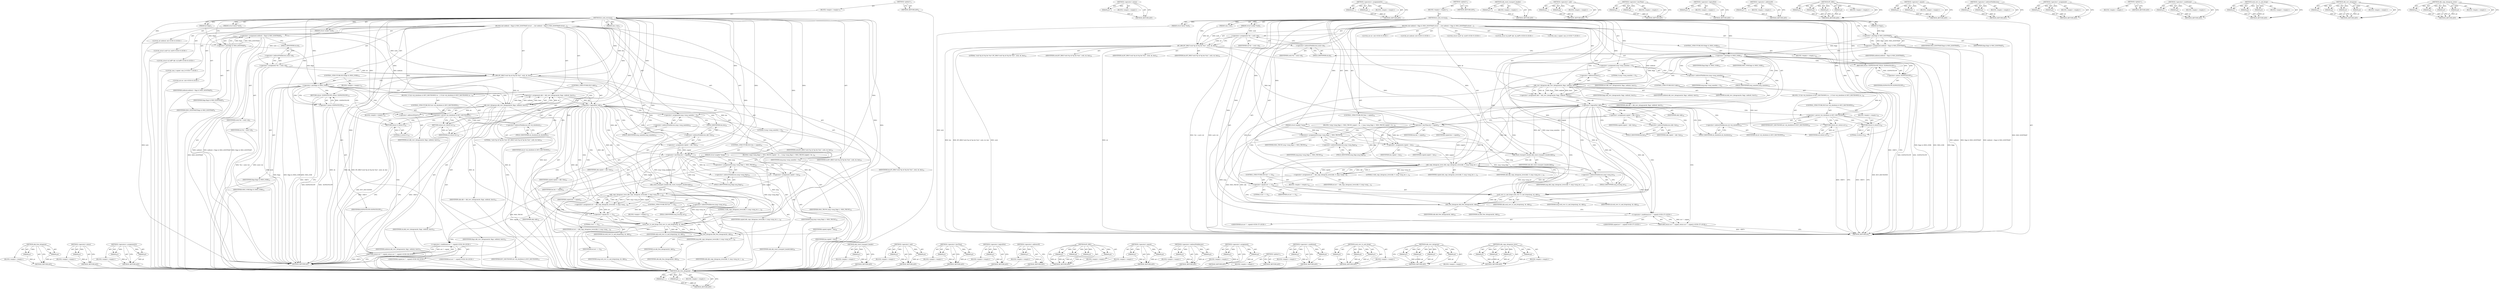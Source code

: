digraph "skb_copy_datagram_iovec" {
vulnerable_220 [label=<(METHOD,skb_free_datagram)>];
vulnerable_221 [label=<(PARAM,p1)>];
vulnerable_222 [label=<(PARAM,p2)>];
vulnerable_223 [label=<(BLOCK,&lt;empty&gt;,&lt;empty&gt;)>];
vulnerable_224 [label=<(METHOD_RETURN,ANY)>];
vulnerable_169 [label=<(METHOD,&lt;operator&gt;.minus)>];
vulnerable_170 [label=<(PARAM,p1)>];
vulnerable_171 [label=<(BLOCK,&lt;empty&gt;,&lt;empty&gt;)>];
vulnerable_172 [label=<(METHOD_RETURN,ANY)>];
vulnerable_193 [label=<(METHOD,&lt;operators&gt;.assignmentOr)>];
vulnerable_194 [label=<(PARAM,p1)>];
vulnerable_195 [label=<(PARAM,p2)>];
vulnerable_196 [label=<(BLOCK,&lt;empty&gt;,&lt;empty&gt;)>];
vulnerable_197 [label=<(METHOD_RETURN,ANY)>];
vulnerable_6 [label=<(METHOD,&lt;global&gt;)<SUB>1</SUB>>];
vulnerable_7 [label=<(BLOCK,&lt;empty&gt;,&lt;empty&gt;)<SUB>1</SUB>>];
vulnerable_8 [label=<(METHOD,bt_sock_recvmsg)<SUB>1</SUB>>];
vulnerable_9 [label=<(PARAM,struct kiocb *iocb)<SUB>1</SUB>>];
vulnerable_10 [label=<(PARAM,struct socket *sock)<SUB>1</SUB>>];
vulnerable_11 [label=<(PARAM,struct msghdr *msg)<SUB>2</SUB>>];
vulnerable_12 [label=<(PARAM,size_t len)<SUB>2</SUB>>];
vulnerable_13 [label=<(PARAM,int flags)<SUB>2</SUB>>];
vulnerable_14 [label=<(BLOCK,{
	int noblock = flags &amp; MSG_DONTWAIT;
	struct ...,{
	int noblock = flags &amp; MSG_DONTWAIT;
	struct ...)<SUB>3</SUB>>];
vulnerable_15 [label="<(LOCAL,int noblock: int)<SUB>4</SUB>>"];
vulnerable_16 [label=<(&lt;operator&gt;.assignment,noblock = flags &amp; MSG_DONTWAIT)<SUB>4</SUB>>];
vulnerable_17 [label=<(IDENTIFIER,noblock,noblock = flags &amp; MSG_DONTWAIT)<SUB>4</SUB>>];
vulnerable_18 [label=<(&lt;operator&gt;.and,flags &amp; MSG_DONTWAIT)<SUB>4</SUB>>];
vulnerable_19 [label=<(IDENTIFIER,flags,flags &amp; MSG_DONTWAIT)<SUB>4</SUB>>];
vulnerable_20 [label=<(IDENTIFIER,MSG_DONTWAIT,flags &amp; MSG_DONTWAIT)<SUB>4</SUB>>];
vulnerable_21 [label="<(LOCAL,struct sock* sk: sock*)<SUB>5</SUB>>"];
vulnerable_22 [label=<(&lt;operator&gt;.assignment,*sk = sock-&gt;sk)<SUB>5</SUB>>];
vulnerable_23 [label=<(IDENTIFIER,sk,*sk = sock-&gt;sk)<SUB>5</SUB>>];
vulnerable_24 [label=<(&lt;operator&gt;.indirectFieldAccess,sock-&gt;sk)<SUB>5</SUB>>];
vulnerable_25 [label=<(IDENTIFIER,sock,*sk = sock-&gt;sk)<SUB>5</SUB>>];
vulnerable_26 [label=<(FIELD_IDENTIFIER,sk,sk)<SUB>5</SUB>>];
vulnerable_27 [label="<(LOCAL,struct sk_buff* skb: sk_buff*)<SUB>6</SUB>>"];
vulnerable_28 [label="<(LOCAL,size_t copied: size_t)<SUB>7</SUB>>"];
vulnerable_29 [label="<(LOCAL,int err: int)<SUB>8</SUB>>"];
vulnerable_30 [label=<(BT_DBG,BT_DBG(&quot;sock %p sk %p len %zu&quot;, sock, sk, len))<SUB>10</SUB>>];
vulnerable_31 [label=<(LITERAL,&quot;sock %p sk %p len %zu&quot;,BT_DBG(&quot;sock %p sk %p len %zu&quot;, sock, sk, len))<SUB>10</SUB>>];
vulnerable_32 [label=<(IDENTIFIER,sock,BT_DBG(&quot;sock %p sk %p len %zu&quot;, sock, sk, len))<SUB>10</SUB>>];
vulnerable_33 [label=<(IDENTIFIER,sk,BT_DBG(&quot;sock %p sk %p len %zu&quot;, sock, sk, len))<SUB>10</SUB>>];
vulnerable_34 [label=<(IDENTIFIER,len,BT_DBG(&quot;sock %p sk %p len %zu&quot;, sock, sk, len))<SUB>10</SUB>>];
vulnerable_35 [label=<(CONTROL_STRUCTURE,IF,if (flags &amp; (MSG_OOB)))<SUB>12</SUB>>];
vulnerable_36 [label=<(&lt;operator&gt;.and,flags &amp; (MSG_OOB))<SUB>12</SUB>>];
vulnerable_37 [label=<(IDENTIFIER,flags,flags &amp; (MSG_OOB))<SUB>12</SUB>>];
vulnerable_38 [label=<(IDENTIFIER,MSG_OOB,flags &amp; (MSG_OOB))<SUB>12</SUB>>];
vulnerable_39 [label=<(BLOCK,&lt;empty&gt;,&lt;empty&gt;)<SUB>13</SUB>>];
vulnerable_40 [label=<(RETURN,return -EOPNOTSUPP;,return -EOPNOTSUPP;)<SUB>13</SUB>>];
vulnerable_41 [label=<(&lt;operator&gt;.minus,-EOPNOTSUPP)<SUB>13</SUB>>];
vulnerable_42 [label=<(IDENTIFIER,EOPNOTSUPP,-EOPNOTSUPP)<SUB>13</SUB>>];
vulnerable_43 [label=<(&lt;operator&gt;.assignment,skb = skb_recv_datagram(sk, flags, noblock, &amp;err))<SUB>15</SUB>>];
vulnerable_44 [label=<(IDENTIFIER,skb,skb = skb_recv_datagram(sk, flags, noblock, &amp;err))<SUB>15</SUB>>];
vulnerable_45 [label=<(skb_recv_datagram,skb_recv_datagram(sk, flags, noblock, &amp;err))<SUB>15</SUB>>];
vulnerable_46 [label=<(IDENTIFIER,sk,skb_recv_datagram(sk, flags, noblock, &amp;err))<SUB>15</SUB>>];
vulnerable_47 [label=<(IDENTIFIER,flags,skb_recv_datagram(sk, flags, noblock, &amp;err))<SUB>15</SUB>>];
vulnerable_48 [label=<(IDENTIFIER,noblock,skb_recv_datagram(sk, flags, noblock, &amp;err))<SUB>15</SUB>>];
vulnerable_49 [label=<(&lt;operator&gt;.addressOf,&amp;err)<SUB>15</SUB>>];
vulnerable_50 [label=<(IDENTIFIER,err,skb_recv_datagram(sk, flags, noblock, &amp;err))<SUB>15</SUB>>];
vulnerable_51 [label=<(CONTROL_STRUCTURE,IF,if (!skb))<SUB>16</SUB>>];
vulnerable_52 [label=<(&lt;operator&gt;.logicalNot,!skb)<SUB>16</SUB>>];
vulnerable_53 [label=<(IDENTIFIER,skb,!skb)<SUB>16</SUB>>];
vulnerable_54 [label=<(BLOCK,{
 		if (sk-&gt;sk_shutdown &amp; RCV_SHUTDOWN)
 			re...,{
 		if (sk-&gt;sk_shutdown &amp; RCV_SHUTDOWN)
 			re...)<SUB>16</SUB>>];
vulnerable_55 [label=<(CONTROL_STRUCTURE,IF,if (sk-&gt;sk_shutdown &amp; RCV_SHUTDOWN))<SUB>17</SUB>>];
vulnerable_56 [label=<(&lt;operator&gt;.and,sk-&gt;sk_shutdown &amp; RCV_SHUTDOWN)<SUB>17</SUB>>];
vulnerable_57 [label=<(&lt;operator&gt;.indirectFieldAccess,sk-&gt;sk_shutdown)<SUB>17</SUB>>];
vulnerable_58 [label=<(IDENTIFIER,sk,sk-&gt;sk_shutdown &amp; RCV_SHUTDOWN)<SUB>17</SUB>>];
vulnerable_59 [label=<(FIELD_IDENTIFIER,sk_shutdown,sk_shutdown)<SUB>17</SUB>>];
vulnerable_60 [label=<(IDENTIFIER,RCV_SHUTDOWN,sk-&gt;sk_shutdown &amp; RCV_SHUTDOWN)<SUB>17</SUB>>];
vulnerable_61 [label=<(BLOCK,&lt;empty&gt;,&lt;empty&gt;)<SUB>18</SUB>>];
vulnerable_62 [label=<(RETURN,return 0;,return 0;)<SUB>18</SUB>>];
vulnerable_63 [label=<(LITERAL,0,return 0;)<SUB>18</SUB>>];
vulnerable_64 [label=<(RETURN,return err;,return err;)<SUB>19</SUB>>];
vulnerable_65 [label=<(IDENTIFIER,err,return err;)<SUB>19</SUB>>];
vulnerable_66 [label=<(&lt;operator&gt;.assignment,msg-&gt;msg_namelen = 0)<SUB>22</SUB>>];
vulnerable_67 [label=<(&lt;operator&gt;.indirectFieldAccess,msg-&gt;msg_namelen)<SUB>22</SUB>>];
vulnerable_68 [label=<(IDENTIFIER,msg,msg-&gt;msg_namelen = 0)<SUB>22</SUB>>];
vulnerable_69 [label=<(FIELD_IDENTIFIER,msg_namelen,msg_namelen)<SUB>22</SUB>>];
vulnerable_70 [label=<(LITERAL,0,msg-&gt;msg_namelen = 0)<SUB>22</SUB>>];
vulnerable_71 [label=<(&lt;operator&gt;.assignment,copied = skb-&gt;len)<SUB>23</SUB>>];
vulnerable_72 [label=<(IDENTIFIER,copied,copied = skb-&gt;len)<SUB>23</SUB>>];
vulnerable_73 [label=<(&lt;operator&gt;.indirectFieldAccess,skb-&gt;len)<SUB>23</SUB>>];
vulnerable_74 [label=<(IDENTIFIER,skb,copied = skb-&gt;len)<SUB>23</SUB>>];
vulnerable_75 [label=<(FIELD_IDENTIFIER,len,len)<SUB>23</SUB>>];
vulnerable_76 [label=<(CONTROL_STRUCTURE,IF,if (len &lt; copied))<SUB>24</SUB>>];
vulnerable_77 [label=<(&lt;operator&gt;.lessThan,len &lt; copied)<SUB>24</SUB>>];
vulnerable_78 [label=<(IDENTIFIER,len,len &lt; copied)<SUB>24</SUB>>];
vulnerable_79 [label=<(IDENTIFIER,copied,len &lt; copied)<SUB>24</SUB>>];
vulnerable_80 [label=<(BLOCK,{
 		msg-&gt;msg_flags |= MSG_TRUNC;
		copied = le...,{
 		msg-&gt;msg_flags |= MSG_TRUNC;
		copied = le...)<SUB>24</SUB>>];
vulnerable_81 [label=<(&lt;operators&gt;.assignmentOr,msg-&gt;msg_flags |= MSG_TRUNC)<SUB>25</SUB>>];
vulnerable_82 [label=<(&lt;operator&gt;.indirectFieldAccess,msg-&gt;msg_flags)<SUB>25</SUB>>];
vulnerable_83 [label=<(IDENTIFIER,msg,msg-&gt;msg_flags |= MSG_TRUNC)<SUB>25</SUB>>];
vulnerable_84 [label=<(FIELD_IDENTIFIER,msg_flags,msg_flags)<SUB>25</SUB>>];
vulnerable_85 [label=<(IDENTIFIER,MSG_TRUNC,msg-&gt;msg_flags |= MSG_TRUNC)<SUB>25</SUB>>];
vulnerable_86 [label=<(&lt;operator&gt;.assignment,copied = len)<SUB>26</SUB>>];
vulnerable_87 [label=<(IDENTIFIER,copied,copied = len)<SUB>26</SUB>>];
vulnerable_88 [label=<(IDENTIFIER,len,copied = len)<SUB>26</SUB>>];
vulnerable_89 [label=<(skb_reset_transport_header,skb_reset_transport_header(skb))<SUB>29</SUB>>];
vulnerable_90 [label=<(IDENTIFIER,skb,skb_reset_transport_header(skb))<SUB>29</SUB>>];
vulnerable_91 [label=<(&lt;operator&gt;.assignment,err = skb_copy_datagram_iovec(skb, 0, msg-&gt;msg_...)<SUB>30</SUB>>];
vulnerable_92 [label=<(IDENTIFIER,err,err = skb_copy_datagram_iovec(skb, 0, msg-&gt;msg_...)<SUB>30</SUB>>];
vulnerable_93 [label=<(skb_copy_datagram_iovec,skb_copy_datagram_iovec(skb, 0, msg-&gt;msg_iov, c...)<SUB>30</SUB>>];
vulnerable_94 [label=<(IDENTIFIER,skb,skb_copy_datagram_iovec(skb, 0, msg-&gt;msg_iov, c...)<SUB>30</SUB>>];
vulnerable_95 [label=<(LITERAL,0,skb_copy_datagram_iovec(skb, 0, msg-&gt;msg_iov, c...)<SUB>30</SUB>>];
vulnerable_96 [label=<(&lt;operator&gt;.indirectFieldAccess,msg-&gt;msg_iov)<SUB>30</SUB>>];
vulnerable_97 [label=<(IDENTIFIER,msg,skb_copy_datagram_iovec(skb, 0, msg-&gt;msg_iov, c...)<SUB>30</SUB>>];
vulnerable_98 [label=<(FIELD_IDENTIFIER,msg_iov,msg_iov)<SUB>30</SUB>>];
vulnerable_99 [label=<(IDENTIFIER,copied,skb_copy_datagram_iovec(skb, 0, msg-&gt;msg_iov, c...)<SUB>30</SUB>>];
vulnerable_100 [label=<(CONTROL_STRUCTURE,IF,if (err == 0))<SUB>31</SUB>>];
vulnerable_101 [label=<(&lt;operator&gt;.equals,err == 0)<SUB>31</SUB>>];
vulnerable_102 [label=<(IDENTIFIER,err,err == 0)<SUB>31</SUB>>];
vulnerable_103 [label=<(LITERAL,0,err == 0)<SUB>31</SUB>>];
vulnerable_104 [label=<(BLOCK,&lt;empty&gt;,&lt;empty&gt;)<SUB>32</SUB>>];
vulnerable_105 [label=<(sock_recv_ts_and_drops,sock_recv_ts_and_drops(msg, sk, skb))<SUB>32</SUB>>];
vulnerable_106 [label=<(IDENTIFIER,msg,sock_recv_ts_and_drops(msg, sk, skb))<SUB>32</SUB>>];
vulnerable_107 [label=<(IDENTIFIER,sk,sock_recv_ts_and_drops(msg, sk, skb))<SUB>32</SUB>>];
vulnerable_108 [label=<(IDENTIFIER,skb,sock_recv_ts_and_drops(msg, sk, skb))<SUB>32</SUB>>];
vulnerable_109 [label=<(skb_free_datagram,skb_free_datagram(sk, skb))<SUB>34</SUB>>];
vulnerable_110 [label=<(IDENTIFIER,sk,skb_free_datagram(sk, skb))<SUB>34</SUB>>];
vulnerable_111 [label=<(IDENTIFIER,skb,skb_free_datagram(sk, skb))<SUB>34</SUB>>];
vulnerable_112 [label="<(RETURN,return err ? : copied;,return err ? : copied;)<SUB>36</SUB>>"];
vulnerable_113 [label="<(&lt;operator&gt;.conditional,err ? : copied)<SUB>36</SUB>>"];
vulnerable_114 [label="<(IDENTIFIER,err,err ? : copied)<SUB>36</SUB>>"];
vulnerable_115 [label="<(IDENTIFIER,copied,err ? : copied)<SUB>36</SUB>>"];
vulnerable_116 [label=<(METHOD_RETURN,int)<SUB>1</SUB>>];
vulnerable_118 [label=<(METHOD_RETURN,ANY)<SUB>1</SUB>>];
vulnerable_198 [label=<(METHOD,skb_reset_transport_header)>];
vulnerable_199 [label=<(PARAM,p1)>];
vulnerable_200 [label=<(BLOCK,&lt;empty&gt;,&lt;empty&gt;)>];
vulnerable_201 [label=<(METHOD_RETURN,ANY)>];
vulnerable_152 [label=<(METHOD,&lt;operator&gt;.and)>];
vulnerable_153 [label=<(PARAM,p1)>];
vulnerable_154 [label=<(PARAM,p2)>];
vulnerable_155 [label=<(BLOCK,&lt;empty&gt;,&lt;empty&gt;)>];
vulnerable_156 [label=<(METHOD_RETURN,ANY)>];
vulnerable_188 [label=<(METHOD,&lt;operator&gt;.lessThan)>];
vulnerable_189 [label=<(PARAM,p1)>];
vulnerable_190 [label=<(PARAM,p2)>];
vulnerable_191 [label=<(BLOCK,&lt;empty&gt;,&lt;empty&gt;)>];
vulnerable_192 [label=<(METHOD_RETURN,ANY)>];
vulnerable_184 [label=<(METHOD,&lt;operator&gt;.logicalNot)>];
vulnerable_185 [label=<(PARAM,p1)>];
vulnerable_186 [label=<(BLOCK,&lt;empty&gt;,&lt;empty&gt;)>];
vulnerable_187 [label=<(METHOD_RETURN,ANY)>];
vulnerable_180 [label=<(METHOD,&lt;operator&gt;.addressOf)>];
vulnerable_181 [label=<(PARAM,p1)>];
vulnerable_182 [label=<(BLOCK,&lt;empty&gt;,&lt;empty&gt;)>];
vulnerable_183 [label=<(METHOD_RETURN,ANY)>];
vulnerable_162 [label=<(METHOD,BT_DBG)>];
vulnerable_163 [label=<(PARAM,p1)>];
vulnerable_164 [label=<(PARAM,p2)>];
vulnerable_165 [label=<(PARAM,p3)>];
vulnerable_166 [label=<(PARAM,p4)>];
vulnerable_167 [label=<(BLOCK,&lt;empty&gt;,&lt;empty&gt;)>];
vulnerable_168 [label=<(METHOD_RETURN,ANY)>];
vulnerable_209 [label=<(METHOD,&lt;operator&gt;.equals)>];
vulnerable_210 [label=<(PARAM,p1)>];
vulnerable_211 [label=<(PARAM,p2)>];
vulnerable_212 [label=<(BLOCK,&lt;empty&gt;,&lt;empty&gt;)>];
vulnerable_213 [label=<(METHOD_RETURN,ANY)>];
vulnerable_157 [label=<(METHOD,&lt;operator&gt;.indirectFieldAccess)>];
vulnerable_158 [label=<(PARAM,p1)>];
vulnerable_159 [label=<(PARAM,p2)>];
vulnerable_160 [label=<(BLOCK,&lt;empty&gt;,&lt;empty&gt;)>];
vulnerable_161 [label=<(METHOD_RETURN,ANY)>];
vulnerable_147 [label=<(METHOD,&lt;operator&gt;.assignment)>];
vulnerable_148 [label=<(PARAM,p1)>];
vulnerable_149 [label=<(PARAM,p2)>];
vulnerable_150 [label=<(BLOCK,&lt;empty&gt;,&lt;empty&gt;)>];
vulnerable_151 [label=<(METHOD_RETURN,ANY)>];
vulnerable_141 [label=<(METHOD,&lt;global&gt;)<SUB>1</SUB>>];
vulnerable_142 [label=<(BLOCK,&lt;empty&gt;,&lt;empty&gt;)>];
vulnerable_143 [label=<(METHOD_RETURN,ANY)>];
vulnerable_225 [label=<(METHOD,&lt;operator&gt;.conditional)>];
vulnerable_226 [label=<(PARAM,p1)>];
vulnerable_227 [label=<(PARAM,p2)>];
vulnerable_228 [label=<(BLOCK,&lt;empty&gt;,&lt;empty&gt;)>];
vulnerable_229 [label=<(METHOD_RETURN,ANY)>];
vulnerable_214 [label=<(METHOD,sock_recv_ts_and_drops)>];
vulnerable_215 [label=<(PARAM,p1)>];
vulnerable_216 [label=<(PARAM,p2)>];
vulnerable_217 [label=<(PARAM,p3)>];
vulnerable_218 [label=<(BLOCK,&lt;empty&gt;,&lt;empty&gt;)>];
vulnerable_219 [label=<(METHOD_RETURN,ANY)>];
vulnerable_173 [label=<(METHOD,skb_recv_datagram)>];
vulnerable_174 [label=<(PARAM,p1)>];
vulnerable_175 [label=<(PARAM,p2)>];
vulnerable_176 [label=<(PARAM,p3)>];
vulnerable_177 [label=<(PARAM,p4)>];
vulnerable_178 [label=<(BLOCK,&lt;empty&gt;,&lt;empty&gt;)>];
vulnerable_179 [label=<(METHOD_RETURN,ANY)>];
vulnerable_202 [label=<(METHOD,skb_copy_datagram_iovec)>];
vulnerable_203 [label=<(PARAM,p1)>];
vulnerable_204 [label=<(PARAM,p2)>];
vulnerable_205 [label=<(PARAM,p3)>];
vulnerable_206 [label=<(PARAM,p4)>];
vulnerable_207 [label=<(BLOCK,&lt;empty&gt;,&lt;empty&gt;)>];
vulnerable_208 [label=<(METHOD_RETURN,ANY)>];
fixed_220 [label=<(METHOD,skb_free_datagram)>];
fixed_221 [label=<(PARAM,p1)>];
fixed_222 [label=<(PARAM,p2)>];
fixed_223 [label=<(BLOCK,&lt;empty&gt;,&lt;empty&gt;)>];
fixed_224 [label=<(METHOD_RETURN,ANY)>];
fixed_169 [label=<(METHOD,&lt;operator&gt;.minus)>];
fixed_170 [label=<(PARAM,p1)>];
fixed_171 [label=<(BLOCK,&lt;empty&gt;,&lt;empty&gt;)>];
fixed_172 [label=<(METHOD_RETURN,ANY)>];
fixed_193 [label=<(METHOD,&lt;operators&gt;.assignmentOr)>];
fixed_194 [label=<(PARAM,p1)>];
fixed_195 [label=<(PARAM,p2)>];
fixed_196 [label=<(BLOCK,&lt;empty&gt;,&lt;empty&gt;)>];
fixed_197 [label=<(METHOD_RETURN,ANY)>];
fixed_6 [label=<(METHOD,&lt;global&gt;)<SUB>1</SUB>>];
fixed_7 [label=<(BLOCK,&lt;empty&gt;,&lt;empty&gt;)<SUB>1</SUB>>];
fixed_8 [label=<(METHOD,bt_sock_recvmsg)<SUB>1</SUB>>];
fixed_9 [label=<(PARAM,struct kiocb *iocb)<SUB>1</SUB>>];
fixed_10 [label=<(PARAM,struct socket *sock)<SUB>1</SUB>>];
fixed_11 [label=<(PARAM,struct msghdr *msg)<SUB>2</SUB>>];
fixed_12 [label=<(PARAM,size_t len)<SUB>2</SUB>>];
fixed_13 [label=<(PARAM,int flags)<SUB>2</SUB>>];
fixed_14 [label=<(BLOCK,{
	int noblock = flags &amp; MSG_DONTWAIT;
	struct ...,{
	int noblock = flags &amp; MSG_DONTWAIT;
	struct ...)<SUB>3</SUB>>];
fixed_15 [label="<(LOCAL,int noblock: int)<SUB>4</SUB>>"];
fixed_16 [label=<(&lt;operator&gt;.assignment,noblock = flags &amp; MSG_DONTWAIT)<SUB>4</SUB>>];
fixed_17 [label=<(IDENTIFIER,noblock,noblock = flags &amp; MSG_DONTWAIT)<SUB>4</SUB>>];
fixed_18 [label=<(&lt;operator&gt;.and,flags &amp; MSG_DONTWAIT)<SUB>4</SUB>>];
fixed_19 [label=<(IDENTIFIER,flags,flags &amp; MSG_DONTWAIT)<SUB>4</SUB>>];
fixed_20 [label=<(IDENTIFIER,MSG_DONTWAIT,flags &amp; MSG_DONTWAIT)<SUB>4</SUB>>];
fixed_21 [label="<(LOCAL,struct sock* sk: sock*)<SUB>5</SUB>>"];
fixed_22 [label=<(&lt;operator&gt;.assignment,*sk = sock-&gt;sk)<SUB>5</SUB>>];
fixed_23 [label=<(IDENTIFIER,sk,*sk = sock-&gt;sk)<SUB>5</SUB>>];
fixed_24 [label=<(&lt;operator&gt;.indirectFieldAccess,sock-&gt;sk)<SUB>5</SUB>>];
fixed_25 [label=<(IDENTIFIER,sock,*sk = sock-&gt;sk)<SUB>5</SUB>>];
fixed_26 [label=<(FIELD_IDENTIFIER,sk,sk)<SUB>5</SUB>>];
fixed_27 [label="<(LOCAL,struct sk_buff* skb: sk_buff*)<SUB>6</SUB>>"];
fixed_28 [label="<(LOCAL,size_t copied: size_t)<SUB>7</SUB>>"];
fixed_29 [label="<(LOCAL,int err: int)<SUB>8</SUB>>"];
fixed_30 [label=<(BT_DBG,BT_DBG(&quot;sock %p sk %p len %zu&quot;, sock, sk, len))<SUB>10</SUB>>];
fixed_31 [label=<(LITERAL,&quot;sock %p sk %p len %zu&quot;,BT_DBG(&quot;sock %p sk %p len %zu&quot;, sock, sk, len))<SUB>10</SUB>>];
fixed_32 [label=<(IDENTIFIER,sock,BT_DBG(&quot;sock %p sk %p len %zu&quot;, sock, sk, len))<SUB>10</SUB>>];
fixed_33 [label=<(IDENTIFIER,sk,BT_DBG(&quot;sock %p sk %p len %zu&quot;, sock, sk, len))<SUB>10</SUB>>];
fixed_34 [label=<(IDENTIFIER,len,BT_DBG(&quot;sock %p sk %p len %zu&quot;, sock, sk, len))<SUB>10</SUB>>];
fixed_35 [label=<(CONTROL_STRUCTURE,IF,if (flags &amp; (MSG_OOB)))<SUB>12</SUB>>];
fixed_36 [label=<(&lt;operator&gt;.and,flags &amp; (MSG_OOB))<SUB>12</SUB>>];
fixed_37 [label=<(IDENTIFIER,flags,flags &amp; (MSG_OOB))<SUB>12</SUB>>];
fixed_38 [label=<(IDENTIFIER,MSG_OOB,flags &amp; (MSG_OOB))<SUB>12</SUB>>];
fixed_39 [label=<(BLOCK,&lt;empty&gt;,&lt;empty&gt;)<SUB>13</SUB>>];
fixed_40 [label=<(RETURN,return -EOPNOTSUPP;,return -EOPNOTSUPP;)<SUB>13</SUB>>];
fixed_41 [label=<(&lt;operator&gt;.minus,-EOPNOTSUPP)<SUB>13</SUB>>];
fixed_42 [label=<(IDENTIFIER,EOPNOTSUPP,-EOPNOTSUPP)<SUB>13</SUB>>];
fixed_43 [label=<(&lt;operator&gt;.assignment,msg-&gt;msg_namelen = 0)<SUB>15</SUB>>];
fixed_44 [label=<(&lt;operator&gt;.indirectFieldAccess,msg-&gt;msg_namelen)<SUB>15</SUB>>];
fixed_45 [label=<(IDENTIFIER,msg,msg-&gt;msg_namelen = 0)<SUB>15</SUB>>];
fixed_46 [label=<(FIELD_IDENTIFIER,msg_namelen,msg_namelen)<SUB>15</SUB>>];
fixed_47 [label=<(LITERAL,0,msg-&gt;msg_namelen = 0)<SUB>15</SUB>>];
fixed_48 [label=<(&lt;operator&gt;.assignment,skb = skb_recv_datagram(sk, flags, noblock, &amp;err))<SUB>17</SUB>>];
fixed_49 [label=<(IDENTIFIER,skb,skb = skb_recv_datagram(sk, flags, noblock, &amp;err))<SUB>17</SUB>>];
fixed_50 [label=<(skb_recv_datagram,skb_recv_datagram(sk, flags, noblock, &amp;err))<SUB>17</SUB>>];
fixed_51 [label=<(IDENTIFIER,sk,skb_recv_datagram(sk, flags, noblock, &amp;err))<SUB>17</SUB>>];
fixed_52 [label=<(IDENTIFIER,flags,skb_recv_datagram(sk, flags, noblock, &amp;err))<SUB>17</SUB>>];
fixed_53 [label=<(IDENTIFIER,noblock,skb_recv_datagram(sk, flags, noblock, &amp;err))<SUB>17</SUB>>];
fixed_54 [label=<(&lt;operator&gt;.addressOf,&amp;err)<SUB>17</SUB>>];
fixed_55 [label=<(IDENTIFIER,err,skb_recv_datagram(sk, flags, noblock, &amp;err))<SUB>17</SUB>>];
fixed_56 [label=<(CONTROL_STRUCTURE,IF,if (!skb))<SUB>18</SUB>>];
fixed_57 [label=<(&lt;operator&gt;.logicalNot,!skb)<SUB>18</SUB>>];
fixed_58 [label=<(IDENTIFIER,skb,!skb)<SUB>18</SUB>>];
fixed_59 [label=<(BLOCK,{
 		if (sk-&gt;sk_shutdown &amp; RCV_SHUTDOWN)
 			re...,{
 		if (sk-&gt;sk_shutdown &amp; RCV_SHUTDOWN)
 			re...)<SUB>18</SUB>>];
fixed_60 [label=<(CONTROL_STRUCTURE,IF,if (sk-&gt;sk_shutdown &amp; RCV_SHUTDOWN))<SUB>19</SUB>>];
fixed_61 [label=<(&lt;operator&gt;.and,sk-&gt;sk_shutdown &amp; RCV_SHUTDOWN)<SUB>19</SUB>>];
fixed_62 [label=<(&lt;operator&gt;.indirectFieldAccess,sk-&gt;sk_shutdown)<SUB>19</SUB>>];
fixed_63 [label=<(IDENTIFIER,sk,sk-&gt;sk_shutdown &amp; RCV_SHUTDOWN)<SUB>19</SUB>>];
fixed_64 [label=<(FIELD_IDENTIFIER,sk_shutdown,sk_shutdown)<SUB>19</SUB>>];
fixed_65 [label=<(IDENTIFIER,RCV_SHUTDOWN,sk-&gt;sk_shutdown &amp; RCV_SHUTDOWN)<SUB>19</SUB>>];
fixed_66 [label=<(BLOCK,&lt;empty&gt;,&lt;empty&gt;)<SUB>20</SUB>>];
fixed_67 [label=<(RETURN,return 0;,return 0;)<SUB>20</SUB>>];
fixed_68 [label=<(LITERAL,0,return 0;)<SUB>20</SUB>>];
fixed_69 [label=<(RETURN,return err;,return err;)<SUB>21</SUB>>];
fixed_70 [label=<(IDENTIFIER,err,return err;)<SUB>21</SUB>>];
fixed_71 [label=<(&lt;operator&gt;.assignment,copied = skb-&gt;len)<SUB>24</SUB>>];
fixed_72 [label=<(IDENTIFIER,copied,copied = skb-&gt;len)<SUB>24</SUB>>];
fixed_73 [label=<(&lt;operator&gt;.indirectFieldAccess,skb-&gt;len)<SUB>24</SUB>>];
fixed_74 [label=<(IDENTIFIER,skb,copied = skb-&gt;len)<SUB>24</SUB>>];
fixed_75 [label=<(FIELD_IDENTIFIER,len,len)<SUB>24</SUB>>];
fixed_76 [label=<(CONTROL_STRUCTURE,IF,if (len &lt; copied))<SUB>25</SUB>>];
fixed_77 [label=<(&lt;operator&gt;.lessThan,len &lt; copied)<SUB>25</SUB>>];
fixed_78 [label=<(IDENTIFIER,len,len &lt; copied)<SUB>25</SUB>>];
fixed_79 [label=<(IDENTIFIER,copied,len &lt; copied)<SUB>25</SUB>>];
fixed_80 [label=<(BLOCK,{
 		msg-&gt;msg_flags |= MSG_TRUNC;
		copied = le...,{
 		msg-&gt;msg_flags |= MSG_TRUNC;
		copied = le...)<SUB>25</SUB>>];
fixed_81 [label=<(&lt;operators&gt;.assignmentOr,msg-&gt;msg_flags |= MSG_TRUNC)<SUB>26</SUB>>];
fixed_82 [label=<(&lt;operator&gt;.indirectFieldAccess,msg-&gt;msg_flags)<SUB>26</SUB>>];
fixed_83 [label=<(IDENTIFIER,msg,msg-&gt;msg_flags |= MSG_TRUNC)<SUB>26</SUB>>];
fixed_84 [label=<(FIELD_IDENTIFIER,msg_flags,msg_flags)<SUB>26</SUB>>];
fixed_85 [label=<(IDENTIFIER,MSG_TRUNC,msg-&gt;msg_flags |= MSG_TRUNC)<SUB>26</SUB>>];
fixed_86 [label=<(&lt;operator&gt;.assignment,copied = len)<SUB>27</SUB>>];
fixed_87 [label=<(IDENTIFIER,copied,copied = len)<SUB>27</SUB>>];
fixed_88 [label=<(IDENTIFIER,len,copied = len)<SUB>27</SUB>>];
fixed_89 [label=<(skb_reset_transport_header,skb_reset_transport_header(skb))<SUB>30</SUB>>];
fixed_90 [label=<(IDENTIFIER,skb,skb_reset_transport_header(skb))<SUB>30</SUB>>];
fixed_91 [label=<(&lt;operator&gt;.assignment,err = skb_copy_datagram_iovec(skb, 0, msg-&gt;msg_...)<SUB>31</SUB>>];
fixed_92 [label=<(IDENTIFIER,err,err = skb_copy_datagram_iovec(skb, 0, msg-&gt;msg_...)<SUB>31</SUB>>];
fixed_93 [label=<(skb_copy_datagram_iovec,skb_copy_datagram_iovec(skb, 0, msg-&gt;msg_iov, c...)<SUB>31</SUB>>];
fixed_94 [label=<(IDENTIFIER,skb,skb_copy_datagram_iovec(skb, 0, msg-&gt;msg_iov, c...)<SUB>31</SUB>>];
fixed_95 [label=<(LITERAL,0,skb_copy_datagram_iovec(skb, 0, msg-&gt;msg_iov, c...)<SUB>31</SUB>>];
fixed_96 [label=<(&lt;operator&gt;.indirectFieldAccess,msg-&gt;msg_iov)<SUB>31</SUB>>];
fixed_97 [label=<(IDENTIFIER,msg,skb_copy_datagram_iovec(skb, 0, msg-&gt;msg_iov, c...)<SUB>31</SUB>>];
fixed_98 [label=<(FIELD_IDENTIFIER,msg_iov,msg_iov)<SUB>31</SUB>>];
fixed_99 [label=<(IDENTIFIER,copied,skb_copy_datagram_iovec(skb, 0, msg-&gt;msg_iov, c...)<SUB>31</SUB>>];
fixed_100 [label=<(CONTROL_STRUCTURE,IF,if (err == 0))<SUB>32</SUB>>];
fixed_101 [label=<(&lt;operator&gt;.equals,err == 0)<SUB>32</SUB>>];
fixed_102 [label=<(IDENTIFIER,err,err == 0)<SUB>32</SUB>>];
fixed_103 [label=<(LITERAL,0,err == 0)<SUB>32</SUB>>];
fixed_104 [label=<(BLOCK,&lt;empty&gt;,&lt;empty&gt;)<SUB>33</SUB>>];
fixed_105 [label=<(sock_recv_ts_and_drops,sock_recv_ts_and_drops(msg, sk, skb))<SUB>33</SUB>>];
fixed_106 [label=<(IDENTIFIER,msg,sock_recv_ts_and_drops(msg, sk, skb))<SUB>33</SUB>>];
fixed_107 [label=<(IDENTIFIER,sk,sock_recv_ts_and_drops(msg, sk, skb))<SUB>33</SUB>>];
fixed_108 [label=<(IDENTIFIER,skb,sock_recv_ts_and_drops(msg, sk, skb))<SUB>33</SUB>>];
fixed_109 [label=<(skb_free_datagram,skb_free_datagram(sk, skb))<SUB>35</SUB>>];
fixed_110 [label=<(IDENTIFIER,sk,skb_free_datagram(sk, skb))<SUB>35</SUB>>];
fixed_111 [label=<(IDENTIFIER,skb,skb_free_datagram(sk, skb))<SUB>35</SUB>>];
fixed_112 [label="<(RETURN,return err ? : copied;,return err ? : copied;)<SUB>37</SUB>>"];
fixed_113 [label="<(&lt;operator&gt;.conditional,err ? : copied)<SUB>37</SUB>>"];
fixed_114 [label="<(IDENTIFIER,err,err ? : copied)<SUB>37</SUB>>"];
fixed_115 [label="<(IDENTIFIER,copied,err ? : copied)<SUB>37</SUB>>"];
fixed_116 [label=<(METHOD_RETURN,int)<SUB>1</SUB>>];
fixed_118 [label=<(METHOD_RETURN,ANY)<SUB>1</SUB>>];
fixed_198 [label=<(METHOD,skb_reset_transport_header)>];
fixed_199 [label=<(PARAM,p1)>];
fixed_200 [label=<(BLOCK,&lt;empty&gt;,&lt;empty&gt;)>];
fixed_201 [label=<(METHOD_RETURN,ANY)>];
fixed_152 [label=<(METHOD,&lt;operator&gt;.and)>];
fixed_153 [label=<(PARAM,p1)>];
fixed_154 [label=<(PARAM,p2)>];
fixed_155 [label=<(BLOCK,&lt;empty&gt;,&lt;empty&gt;)>];
fixed_156 [label=<(METHOD_RETURN,ANY)>];
fixed_188 [label=<(METHOD,&lt;operator&gt;.lessThan)>];
fixed_189 [label=<(PARAM,p1)>];
fixed_190 [label=<(PARAM,p2)>];
fixed_191 [label=<(BLOCK,&lt;empty&gt;,&lt;empty&gt;)>];
fixed_192 [label=<(METHOD_RETURN,ANY)>];
fixed_184 [label=<(METHOD,&lt;operator&gt;.logicalNot)>];
fixed_185 [label=<(PARAM,p1)>];
fixed_186 [label=<(BLOCK,&lt;empty&gt;,&lt;empty&gt;)>];
fixed_187 [label=<(METHOD_RETURN,ANY)>];
fixed_180 [label=<(METHOD,&lt;operator&gt;.addressOf)>];
fixed_181 [label=<(PARAM,p1)>];
fixed_182 [label=<(BLOCK,&lt;empty&gt;,&lt;empty&gt;)>];
fixed_183 [label=<(METHOD_RETURN,ANY)>];
fixed_162 [label=<(METHOD,BT_DBG)>];
fixed_163 [label=<(PARAM,p1)>];
fixed_164 [label=<(PARAM,p2)>];
fixed_165 [label=<(PARAM,p3)>];
fixed_166 [label=<(PARAM,p4)>];
fixed_167 [label=<(BLOCK,&lt;empty&gt;,&lt;empty&gt;)>];
fixed_168 [label=<(METHOD_RETURN,ANY)>];
fixed_209 [label=<(METHOD,&lt;operator&gt;.equals)>];
fixed_210 [label=<(PARAM,p1)>];
fixed_211 [label=<(PARAM,p2)>];
fixed_212 [label=<(BLOCK,&lt;empty&gt;,&lt;empty&gt;)>];
fixed_213 [label=<(METHOD_RETURN,ANY)>];
fixed_157 [label=<(METHOD,&lt;operator&gt;.indirectFieldAccess)>];
fixed_158 [label=<(PARAM,p1)>];
fixed_159 [label=<(PARAM,p2)>];
fixed_160 [label=<(BLOCK,&lt;empty&gt;,&lt;empty&gt;)>];
fixed_161 [label=<(METHOD_RETURN,ANY)>];
fixed_147 [label=<(METHOD,&lt;operator&gt;.assignment)>];
fixed_148 [label=<(PARAM,p1)>];
fixed_149 [label=<(PARAM,p2)>];
fixed_150 [label=<(BLOCK,&lt;empty&gt;,&lt;empty&gt;)>];
fixed_151 [label=<(METHOD_RETURN,ANY)>];
fixed_141 [label=<(METHOD,&lt;global&gt;)<SUB>1</SUB>>];
fixed_142 [label=<(BLOCK,&lt;empty&gt;,&lt;empty&gt;)>];
fixed_143 [label=<(METHOD_RETURN,ANY)>];
fixed_225 [label=<(METHOD,&lt;operator&gt;.conditional)>];
fixed_226 [label=<(PARAM,p1)>];
fixed_227 [label=<(PARAM,p2)>];
fixed_228 [label=<(BLOCK,&lt;empty&gt;,&lt;empty&gt;)>];
fixed_229 [label=<(METHOD_RETURN,ANY)>];
fixed_214 [label=<(METHOD,sock_recv_ts_and_drops)>];
fixed_215 [label=<(PARAM,p1)>];
fixed_216 [label=<(PARAM,p2)>];
fixed_217 [label=<(PARAM,p3)>];
fixed_218 [label=<(BLOCK,&lt;empty&gt;,&lt;empty&gt;)>];
fixed_219 [label=<(METHOD_RETURN,ANY)>];
fixed_173 [label=<(METHOD,skb_recv_datagram)>];
fixed_174 [label=<(PARAM,p1)>];
fixed_175 [label=<(PARAM,p2)>];
fixed_176 [label=<(PARAM,p3)>];
fixed_177 [label=<(PARAM,p4)>];
fixed_178 [label=<(BLOCK,&lt;empty&gt;,&lt;empty&gt;)>];
fixed_179 [label=<(METHOD_RETURN,ANY)>];
fixed_202 [label=<(METHOD,skb_copy_datagram_iovec)>];
fixed_203 [label=<(PARAM,p1)>];
fixed_204 [label=<(PARAM,p2)>];
fixed_205 [label=<(PARAM,p3)>];
fixed_206 [label=<(PARAM,p4)>];
fixed_207 [label=<(BLOCK,&lt;empty&gt;,&lt;empty&gt;)>];
fixed_208 [label=<(METHOD_RETURN,ANY)>];
vulnerable_220 -> vulnerable_221  [key=0, label="AST: "];
vulnerable_220 -> vulnerable_221  [key=1, label="DDG: "];
vulnerable_220 -> vulnerable_223  [key=0, label="AST: "];
vulnerable_220 -> vulnerable_222  [key=0, label="AST: "];
vulnerable_220 -> vulnerable_222  [key=1, label="DDG: "];
vulnerable_220 -> vulnerable_224  [key=0, label="AST: "];
vulnerable_220 -> vulnerable_224  [key=1, label="CFG: "];
vulnerable_221 -> vulnerable_224  [key=0, label="DDG: p1"];
vulnerable_222 -> vulnerable_224  [key=0, label="DDG: p2"];
vulnerable_223 -> fixed_220  [key=0];
vulnerable_224 -> fixed_220  [key=0];
vulnerable_169 -> vulnerable_170  [key=0, label="AST: "];
vulnerable_169 -> vulnerable_170  [key=1, label="DDG: "];
vulnerable_169 -> vulnerable_171  [key=0, label="AST: "];
vulnerable_169 -> vulnerable_172  [key=0, label="AST: "];
vulnerable_169 -> vulnerable_172  [key=1, label="CFG: "];
vulnerable_170 -> vulnerable_172  [key=0, label="DDG: p1"];
vulnerable_171 -> fixed_220  [key=0];
vulnerable_172 -> fixed_220  [key=0];
vulnerable_193 -> vulnerable_194  [key=0, label="AST: "];
vulnerable_193 -> vulnerable_194  [key=1, label="DDG: "];
vulnerable_193 -> vulnerable_196  [key=0, label="AST: "];
vulnerable_193 -> vulnerable_195  [key=0, label="AST: "];
vulnerable_193 -> vulnerable_195  [key=1, label="DDG: "];
vulnerable_193 -> vulnerable_197  [key=0, label="AST: "];
vulnerable_193 -> vulnerable_197  [key=1, label="CFG: "];
vulnerable_194 -> vulnerable_197  [key=0, label="DDG: p1"];
vulnerable_195 -> vulnerable_197  [key=0, label="DDG: p2"];
vulnerable_196 -> fixed_220  [key=0];
vulnerable_197 -> fixed_220  [key=0];
vulnerable_6 -> vulnerable_7  [key=0, label="AST: "];
vulnerable_6 -> vulnerable_118  [key=0, label="AST: "];
vulnerable_6 -> vulnerable_118  [key=1, label="CFG: "];
vulnerable_7 -> vulnerable_8  [key=0, label="AST: "];
vulnerable_8 -> vulnerable_9  [key=0, label="AST: "];
vulnerable_8 -> vulnerable_9  [key=1, label="DDG: "];
vulnerable_8 -> vulnerable_10  [key=0, label="AST: "];
vulnerable_8 -> vulnerable_10  [key=1, label="DDG: "];
vulnerable_8 -> vulnerable_11  [key=0, label="AST: "];
vulnerable_8 -> vulnerable_11  [key=1, label="DDG: "];
vulnerable_8 -> vulnerable_12  [key=0, label="AST: "];
vulnerable_8 -> vulnerable_12  [key=1, label="DDG: "];
vulnerable_8 -> vulnerable_13  [key=0, label="AST: "];
vulnerable_8 -> vulnerable_13  [key=1, label="DDG: "];
vulnerable_8 -> vulnerable_14  [key=0, label="AST: "];
vulnerable_8 -> vulnerable_116  [key=0, label="AST: "];
vulnerable_8 -> vulnerable_18  [key=0, label="CFG: "];
vulnerable_8 -> vulnerable_18  [key=1, label="DDG: "];
vulnerable_8 -> vulnerable_66  [key=0, label="DDG: "];
vulnerable_8 -> vulnerable_30  [key=0, label="DDG: "];
vulnerable_8 -> vulnerable_89  [key=0, label="DDG: "];
vulnerable_8 -> vulnerable_109  [key=0, label="DDG: "];
vulnerable_8 -> vulnerable_113  [key=0, label="DDG: "];
vulnerable_8 -> vulnerable_36  [key=0, label="DDG: "];
vulnerable_8 -> vulnerable_45  [key=0, label="DDG: "];
vulnerable_8 -> vulnerable_52  [key=0, label="DDG: "];
vulnerable_8 -> vulnerable_77  [key=0, label="DDG: "];
vulnerable_8 -> vulnerable_81  [key=0, label="DDG: "];
vulnerable_8 -> vulnerable_86  [key=0, label="DDG: "];
vulnerable_8 -> vulnerable_93  [key=0, label="DDG: "];
vulnerable_8 -> vulnerable_101  [key=0, label="DDG: "];
vulnerable_8 -> vulnerable_65  [key=0, label="DDG: "];
vulnerable_8 -> vulnerable_105  [key=0, label="DDG: "];
vulnerable_8 -> vulnerable_41  [key=0, label="DDG: "];
vulnerable_8 -> vulnerable_56  [key=0, label="DDG: "];
vulnerable_8 -> vulnerable_62  [key=0, label="DDG: "];
vulnerable_8 -> vulnerable_63  [key=0, label="DDG: "];
vulnerable_9 -> vulnerable_116  [key=0, label="DDG: iocb"];
vulnerable_10 -> vulnerable_22  [key=0, label="DDG: sock"];
vulnerable_10 -> vulnerable_30  [key=0, label="DDG: sock"];
vulnerable_11 -> vulnerable_116  [key=0, label="DDG: msg"];
vulnerable_11 -> vulnerable_93  [key=0, label="DDG: msg"];
vulnerable_11 -> vulnerable_81  [key=0, label="DDG: msg"];
vulnerable_11 -> vulnerable_105  [key=0, label="DDG: msg"];
vulnerable_12 -> vulnerable_30  [key=0, label="DDG: len"];
vulnerable_13 -> vulnerable_18  [key=0, label="DDG: flags"];
vulnerable_14 -> vulnerable_15  [key=0, label="AST: "];
vulnerable_14 -> vulnerable_16  [key=0, label="AST: "];
vulnerable_14 -> vulnerable_21  [key=0, label="AST: "];
vulnerable_14 -> vulnerable_22  [key=0, label="AST: "];
vulnerable_14 -> vulnerable_27  [key=0, label="AST: "];
vulnerable_14 -> vulnerable_28  [key=0, label="AST: "];
vulnerable_14 -> vulnerable_29  [key=0, label="AST: "];
vulnerable_14 -> vulnerable_30  [key=0, label="AST: "];
vulnerable_14 -> vulnerable_35  [key=0, label="AST: "];
vulnerable_14 -> vulnerable_43  [key=0, label="AST: "];
vulnerable_14 -> vulnerable_51  [key=0, label="AST: "];
vulnerable_14 -> vulnerable_66  [key=0, label="AST: "];
vulnerable_14 -> vulnerable_71  [key=0, label="AST: "];
vulnerable_14 -> vulnerable_76  [key=0, label="AST: "];
vulnerable_14 -> vulnerable_89  [key=0, label="AST: "];
vulnerable_14 -> vulnerable_91  [key=0, label="AST: "];
vulnerable_14 -> vulnerable_100  [key=0, label="AST: "];
vulnerable_14 -> vulnerable_109  [key=0, label="AST: "];
vulnerable_14 -> vulnerable_112  [key=0, label="AST: "];
vulnerable_15 -> fixed_220  [key=0];
vulnerable_16 -> vulnerable_17  [key=0, label="AST: "];
vulnerable_16 -> vulnerable_18  [key=0, label="AST: "];
vulnerable_16 -> vulnerable_26  [key=0, label="CFG: "];
vulnerable_16 -> vulnerable_116  [key=0, label="DDG: noblock"];
vulnerable_16 -> vulnerable_116  [key=1, label="DDG: flags &amp; MSG_DONTWAIT"];
vulnerable_16 -> vulnerable_116  [key=2, label="DDG: noblock = flags &amp; MSG_DONTWAIT"];
vulnerable_16 -> vulnerable_45  [key=0, label="DDG: noblock"];
vulnerable_17 -> fixed_220  [key=0];
vulnerable_18 -> vulnerable_19  [key=0, label="AST: "];
vulnerable_18 -> vulnerable_20  [key=0, label="AST: "];
vulnerable_18 -> vulnerable_16  [key=0, label="CFG: "];
vulnerable_18 -> vulnerable_16  [key=1, label="DDG: flags"];
vulnerable_18 -> vulnerable_16  [key=2, label="DDG: MSG_DONTWAIT"];
vulnerable_18 -> vulnerable_116  [key=0, label="DDG: MSG_DONTWAIT"];
vulnerable_18 -> vulnerable_36  [key=0, label="DDG: flags"];
vulnerable_19 -> fixed_220  [key=0];
vulnerable_20 -> fixed_220  [key=0];
vulnerable_21 -> fixed_220  [key=0];
vulnerable_22 -> vulnerable_23  [key=0, label="AST: "];
vulnerable_22 -> vulnerable_24  [key=0, label="AST: "];
vulnerable_22 -> vulnerable_30  [key=0, label="CFG: "];
vulnerable_22 -> vulnerable_30  [key=1, label="DDG: sk"];
vulnerable_22 -> vulnerable_116  [key=0, label="DDG: sock-&gt;sk"];
vulnerable_22 -> vulnerable_116  [key=1, label="DDG: *sk = sock-&gt;sk"];
vulnerable_23 -> fixed_220  [key=0];
vulnerable_24 -> vulnerable_25  [key=0, label="AST: "];
vulnerable_24 -> vulnerable_26  [key=0, label="AST: "];
vulnerable_24 -> vulnerable_22  [key=0, label="CFG: "];
vulnerable_25 -> fixed_220  [key=0];
vulnerable_26 -> vulnerable_24  [key=0, label="CFG: "];
vulnerable_27 -> fixed_220  [key=0];
vulnerable_28 -> fixed_220  [key=0];
vulnerable_29 -> fixed_220  [key=0];
vulnerable_30 -> vulnerable_31  [key=0, label="AST: "];
vulnerable_30 -> vulnerable_32  [key=0, label="AST: "];
vulnerable_30 -> vulnerable_33  [key=0, label="AST: "];
vulnerable_30 -> vulnerable_34  [key=0, label="AST: "];
vulnerable_30 -> vulnerable_36  [key=0, label="CFG: "];
vulnerable_30 -> vulnerable_116  [key=0, label="DDG: sock"];
vulnerable_30 -> vulnerable_116  [key=1, label="DDG: sk"];
vulnerable_30 -> vulnerable_116  [key=2, label="DDG: len"];
vulnerable_30 -> vulnerable_116  [key=3, label="DDG: BT_DBG(&quot;sock %p sk %p len %zu&quot;, sock, sk, len)"];
vulnerable_30 -> vulnerable_45  [key=0, label="DDG: sk"];
vulnerable_30 -> vulnerable_77  [key=0, label="DDG: len"];
vulnerable_31 -> fixed_220  [key=0];
vulnerable_32 -> fixed_220  [key=0];
vulnerable_33 -> fixed_220  [key=0];
vulnerable_34 -> fixed_220  [key=0];
vulnerable_35 -> vulnerable_36  [key=0, label="AST: "];
vulnerable_35 -> vulnerable_39  [key=0, label="AST: "];
vulnerable_36 -> vulnerable_37  [key=0, label="AST: "];
vulnerable_36 -> vulnerable_38  [key=0, label="AST: "];
vulnerable_36 -> vulnerable_41  [key=0, label="CFG: "];
vulnerable_36 -> vulnerable_41  [key=1, label="CDG: "];
vulnerable_36 -> vulnerable_49  [key=0, label="CFG: "];
vulnerable_36 -> vulnerable_49  [key=1, label="CDG: "];
vulnerable_36 -> vulnerable_116  [key=0, label="DDG: flags"];
vulnerable_36 -> vulnerable_116  [key=1, label="DDG: flags &amp; (MSG_OOB)"];
vulnerable_36 -> vulnerable_116  [key=2, label="DDG: MSG_OOB"];
vulnerable_36 -> vulnerable_45  [key=0, label="DDG: flags"];
vulnerable_36 -> vulnerable_45  [key=1, label="CDG: "];
vulnerable_36 -> vulnerable_52  [key=0, label="CDG: "];
vulnerable_36 -> vulnerable_40  [key=0, label="CDG: "];
vulnerable_36 -> vulnerable_43  [key=0, label="CDG: "];
vulnerable_37 -> fixed_220  [key=0];
vulnerable_38 -> fixed_220  [key=0];
vulnerable_39 -> vulnerable_40  [key=0, label="AST: "];
vulnerable_40 -> vulnerable_41  [key=0, label="AST: "];
vulnerable_40 -> vulnerable_116  [key=0, label="CFG: "];
vulnerable_40 -> vulnerable_116  [key=1, label="DDG: &lt;RET&gt;"];
vulnerable_41 -> vulnerable_42  [key=0, label="AST: "];
vulnerable_41 -> vulnerable_40  [key=0, label="CFG: "];
vulnerable_41 -> vulnerable_40  [key=1, label="DDG: -EOPNOTSUPP"];
vulnerable_41 -> vulnerable_116  [key=0, label="DDG: EOPNOTSUPP"];
vulnerable_41 -> vulnerable_116  [key=1, label="DDG: -EOPNOTSUPP"];
vulnerable_42 -> fixed_220  [key=0];
vulnerable_43 -> vulnerable_44  [key=0, label="AST: "];
vulnerable_43 -> vulnerable_45  [key=0, label="AST: "];
vulnerable_43 -> vulnerable_52  [key=0, label="CFG: "];
vulnerable_43 -> vulnerable_52  [key=1, label="DDG: skb"];
vulnerable_44 -> fixed_220  [key=0];
vulnerable_45 -> vulnerable_46  [key=0, label="AST: "];
vulnerable_45 -> vulnerable_47  [key=0, label="AST: "];
vulnerable_45 -> vulnerable_48  [key=0, label="AST: "];
vulnerable_45 -> vulnerable_49  [key=0, label="AST: "];
vulnerable_45 -> vulnerable_43  [key=0, label="CFG: "];
vulnerable_45 -> vulnerable_43  [key=1, label="DDG: sk"];
vulnerable_45 -> vulnerable_43  [key=2, label="DDG: flags"];
vulnerable_45 -> vulnerable_43  [key=3, label="DDG: noblock"];
vulnerable_45 -> vulnerable_43  [key=4, label="DDG: &amp;err"];
vulnerable_45 -> vulnerable_109  [key=0, label="DDG: sk"];
vulnerable_45 -> vulnerable_101  [key=0, label="DDG: &amp;err"];
vulnerable_45 -> vulnerable_65  [key=0, label="DDG: &amp;err"];
vulnerable_45 -> vulnerable_105  [key=0, label="DDG: sk"];
vulnerable_45 -> vulnerable_56  [key=0, label="DDG: sk"];
vulnerable_46 -> fixed_220  [key=0];
vulnerable_47 -> fixed_220  [key=0];
vulnerable_48 -> fixed_220  [key=0];
vulnerable_49 -> vulnerable_50  [key=0, label="AST: "];
vulnerable_49 -> vulnerable_45  [key=0, label="CFG: "];
vulnerable_50 -> fixed_220  [key=0];
vulnerable_51 -> vulnerable_52  [key=0, label="AST: "];
vulnerable_51 -> vulnerable_54  [key=0, label="AST: "];
vulnerable_52 -> vulnerable_53  [key=0, label="AST: "];
vulnerable_52 -> vulnerable_59  [key=0, label="CFG: "];
vulnerable_52 -> vulnerable_59  [key=1, label="CDG: "];
vulnerable_52 -> vulnerable_69  [key=0, label="CFG: "];
vulnerable_52 -> vulnerable_69  [key=1, label="CDG: "];
vulnerable_52 -> vulnerable_71  [key=0, label="DDG: skb"];
vulnerable_52 -> vulnerable_71  [key=1, label="CDG: "];
vulnerable_52 -> vulnerable_89  [key=0, label="DDG: skb"];
vulnerable_52 -> vulnerable_89  [key=1, label="CDG: "];
vulnerable_52 -> vulnerable_109  [key=0, label="DDG: skb"];
vulnerable_52 -> vulnerable_109  [key=1, label="CDG: "];
vulnerable_52 -> vulnerable_93  [key=0, label="DDG: skb"];
vulnerable_52 -> vulnerable_93  [key=1, label="CDG: "];
vulnerable_52 -> vulnerable_105  [key=0, label="DDG: skb"];
vulnerable_52 -> vulnerable_73  [key=0, label="CDG: "];
vulnerable_52 -> vulnerable_96  [key=0, label="CDG: "];
vulnerable_52 -> vulnerable_77  [key=0, label="CDG: "];
vulnerable_52 -> vulnerable_57  [key=0, label="CDG: "];
vulnerable_52 -> vulnerable_66  [key=0, label="CDG: "];
vulnerable_52 -> vulnerable_98  [key=0, label="CDG: "];
vulnerable_52 -> vulnerable_113  [key=0, label="CDG: "];
vulnerable_52 -> vulnerable_75  [key=0, label="CDG: "];
vulnerable_52 -> vulnerable_56  [key=0, label="CDG: "];
vulnerable_52 -> vulnerable_67  [key=0, label="CDG: "];
vulnerable_52 -> vulnerable_91  [key=0, label="CDG: "];
vulnerable_52 -> vulnerable_112  [key=0, label="CDG: "];
vulnerable_52 -> vulnerable_101  [key=0, label="CDG: "];
vulnerable_53 -> fixed_220  [key=0];
vulnerable_54 -> vulnerable_55  [key=0, label="AST: "];
vulnerable_54 -> vulnerable_64  [key=0, label="AST: "];
vulnerable_55 -> vulnerable_56  [key=0, label="AST: "];
vulnerable_55 -> vulnerable_61  [key=0, label="AST: "];
vulnerable_56 -> vulnerable_57  [key=0, label="AST: "];
vulnerable_56 -> vulnerable_60  [key=0, label="AST: "];
vulnerable_56 -> vulnerable_62  [key=0, label="CFG: "];
vulnerable_56 -> vulnerable_62  [key=1, label="CDG: "];
vulnerable_56 -> vulnerable_64  [key=0, label="CFG: "];
vulnerable_56 -> vulnerable_64  [key=1, label="CDG: "];
vulnerable_56 -> vulnerable_116  [key=0, label="DDG: RCV_SHUTDOWN"];
vulnerable_57 -> vulnerable_58  [key=0, label="AST: "];
vulnerable_57 -> vulnerable_59  [key=0, label="AST: "];
vulnerable_57 -> vulnerable_56  [key=0, label="CFG: "];
vulnerable_58 -> fixed_220  [key=0];
vulnerable_59 -> vulnerable_57  [key=0, label="CFG: "];
vulnerable_60 -> fixed_220  [key=0];
vulnerable_61 -> vulnerable_62  [key=0, label="AST: "];
vulnerable_62 -> vulnerable_63  [key=0, label="AST: "];
vulnerable_62 -> vulnerable_116  [key=0, label="CFG: "];
vulnerable_62 -> vulnerable_116  [key=1, label="DDG: &lt;RET&gt;"];
vulnerable_63 -> vulnerable_62  [key=0, label="DDG: 0"];
vulnerable_64 -> vulnerable_65  [key=0, label="AST: "];
vulnerable_64 -> vulnerable_116  [key=0, label="CFG: "];
vulnerable_64 -> vulnerable_116  [key=1, label="DDG: &lt;RET&gt;"];
vulnerable_65 -> vulnerable_64  [key=0, label="DDG: err"];
vulnerable_66 -> vulnerable_67  [key=0, label="AST: "];
vulnerable_66 -> vulnerable_70  [key=0, label="AST: "];
vulnerable_66 -> vulnerable_75  [key=0, label="CFG: "];
vulnerable_66 -> vulnerable_105  [key=0, label="DDG: msg-&gt;msg_namelen"];
vulnerable_67 -> vulnerable_68  [key=0, label="AST: "];
vulnerable_67 -> vulnerable_69  [key=0, label="AST: "];
vulnerable_67 -> vulnerable_66  [key=0, label="CFG: "];
vulnerable_68 -> fixed_220  [key=0];
vulnerable_69 -> vulnerable_67  [key=0, label="CFG: "];
vulnerable_70 -> fixed_220  [key=0];
vulnerable_71 -> vulnerable_72  [key=0, label="AST: "];
vulnerable_71 -> vulnerable_73  [key=0, label="AST: "];
vulnerable_71 -> vulnerable_77  [key=0, label="CFG: "];
vulnerable_71 -> vulnerable_77  [key=1, label="DDG: copied"];
vulnerable_72 -> fixed_220  [key=0];
vulnerable_73 -> vulnerable_74  [key=0, label="AST: "];
vulnerable_73 -> vulnerable_75  [key=0, label="AST: "];
vulnerable_73 -> vulnerable_71  [key=0, label="CFG: "];
vulnerable_74 -> fixed_220  [key=0];
vulnerable_75 -> vulnerable_73  [key=0, label="CFG: "];
vulnerable_76 -> vulnerable_77  [key=0, label="AST: "];
vulnerable_76 -> vulnerable_80  [key=0, label="AST: "];
vulnerable_77 -> vulnerable_78  [key=0, label="AST: "];
vulnerable_77 -> vulnerable_79  [key=0, label="AST: "];
vulnerable_77 -> vulnerable_84  [key=0, label="CFG: "];
vulnerable_77 -> vulnerable_84  [key=1, label="CDG: "];
vulnerable_77 -> vulnerable_89  [key=0, label="CFG: "];
vulnerable_77 -> vulnerable_86  [key=0, label="DDG: len"];
vulnerable_77 -> vulnerable_86  [key=1, label="CDG: "];
vulnerable_77 -> vulnerable_93  [key=0, label="DDG: copied"];
vulnerable_77 -> vulnerable_81  [key=0, label="CDG: "];
vulnerable_77 -> vulnerable_82  [key=0, label="CDG: "];
vulnerable_78 -> fixed_220  [key=0];
vulnerable_79 -> fixed_220  [key=0];
vulnerable_80 -> vulnerable_81  [key=0, label="AST: "];
vulnerable_80 -> vulnerable_86  [key=0, label="AST: "];
vulnerable_81 -> vulnerable_82  [key=0, label="AST: "];
vulnerable_81 -> vulnerable_85  [key=0, label="AST: "];
vulnerable_81 -> vulnerable_86  [key=0, label="CFG: "];
vulnerable_81 -> vulnerable_116  [key=0, label="DDG: MSG_TRUNC"];
vulnerable_81 -> vulnerable_105  [key=0, label="DDG: msg-&gt;msg_flags"];
vulnerable_82 -> vulnerable_83  [key=0, label="AST: "];
vulnerable_82 -> vulnerable_84  [key=0, label="AST: "];
vulnerable_82 -> vulnerable_81  [key=0, label="CFG: "];
vulnerable_83 -> fixed_220  [key=0];
vulnerable_84 -> vulnerable_82  [key=0, label="CFG: "];
vulnerable_85 -> fixed_220  [key=0];
vulnerable_86 -> vulnerable_87  [key=0, label="AST: "];
vulnerable_86 -> vulnerable_88  [key=0, label="AST: "];
vulnerable_86 -> vulnerable_89  [key=0, label="CFG: "];
vulnerable_86 -> vulnerable_93  [key=0, label="DDG: copied"];
vulnerable_87 -> fixed_220  [key=0];
vulnerable_88 -> fixed_220  [key=0];
vulnerable_89 -> vulnerable_90  [key=0, label="AST: "];
vulnerable_89 -> vulnerable_98  [key=0, label="CFG: "];
vulnerable_89 -> vulnerable_93  [key=0, label="DDG: skb"];
vulnerable_90 -> fixed_220  [key=0];
vulnerable_91 -> vulnerable_92  [key=0, label="AST: "];
vulnerable_91 -> vulnerable_93  [key=0, label="AST: "];
vulnerable_91 -> vulnerable_101  [key=0, label="CFG: "];
vulnerable_91 -> vulnerable_101  [key=1, label="DDG: err"];
vulnerable_92 -> fixed_220  [key=0];
vulnerable_93 -> vulnerable_94  [key=0, label="AST: "];
vulnerable_93 -> vulnerable_95  [key=0, label="AST: "];
vulnerable_93 -> vulnerable_96  [key=0, label="AST: "];
vulnerable_93 -> vulnerable_99  [key=0, label="AST: "];
vulnerable_93 -> vulnerable_91  [key=0, label="CFG: "];
vulnerable_93 -> vulnerable_91  [key=1, label="DDG: skb"];
vulnerable_93 -> vulnerable_91  [key=2, label="DDG: 0"];
vulnerable_93 -> vulnerable_91  [key=3, label="DDG: msg-&gt;msg_iov"];
vulnerable_93 -> vulnerable_91  [key=4, label="DDG: copied"];
vulnerable_93 -> vulnerable_109  [key=0, label="DDG: skb"];
vulnerable_93 -> vulnerable_113  [key=0, label="DDG: copied"];
vulnerable_93 -> vulnerable_105  [key=0, label="DDG: msg-&gt;msg_iov"];
vulnerable_93 -> vulnerable_105  [key=1, label="DDG: skb"];
vulnerable_94 -> fixed_220  [key=0];
vulnerable_95 -> fixed_220  [key=0];
vulnerable_96 -> vulnerable_97  [key=0, label="AST: "];
vulnerable_96 -> vulnerable_98  [key=0, label="AST: "];
vulnerable_96 -> vulnerable_93  [key=0, label="CFG: "];
vulnerable_97 -> fixed_220  [key=0];
vulnerable_98 -> vulnerable_96  [key=0, label="CFG: "];
vulnerable_99 -> fixed_220  [key=0];
vulnerable_100 -> vulnerable_101  [key=0, label="AST: "];
vulnerable_100 -> vulnerable_104  [key=0, label="AST: "];
vulnerable_101 -> vulnerable_102  [key=0, label="AST: "];
vulnerable_101 -> vulnerable_103  [key=0, label="AST: "];
vulnerable_101 -> vulnerable_105  [key=0, label="CFG: "];
vulnerable_101 -> vulnerable_105  [key=1, label="CDG: "];
vulnerable_101 -> vulnerable_109  [key=0, label="CFG: "];
vulnerable_102 -> fixed_220  [key=0];
vulnerable_103 -> fixed_220  [key=0];
vulnerable_104 -> vulnerable_105  [key=0, label="AST: "];
vulnerable_105 -> vulnerable_106  [key=0, label="AST: "];
vulnerable_105 -> vulnerable_107  [key=0, label="AST: "];
vulnerable_105 -> vulnerable_108  [key=0, label="AST: "];
vulnerable_105 -> vulnerable_109  [key=0, label="CFG: "];
vulnerable_105 -> vulnerable_109  [key=1, label="DDG: sk"];
vulnerable_105 -> vulnerable_109  [key=2, label="DDG: skb"];
vulnerable_106 -> fixed_220  [key=0];
vulnerable_107 -> fixed_220  [key=0];
vulnerable_108 -> fixed_220  [key=0];
vulnerable_109 -> vulnerable_110  [key=0, label="AST: "];
vulnerable_109 -> vulnerable_111  [key=0, label="AST: "];
vulnerable_109 -> vulnerable_113  [key=0, label="CFG: "];
vulnerable_110 -> fixed_220  [key=0];
vulnerable_111 -> fixed_220  [key=0];
vulnerable_112 -> vulnerable_113  [key=0, label="AST: "];
vulnerable_112 -> vulnerable_116  [key=0, label="CFG: "];
vulnerable_112 -> vulnerable_116  [key=1, label="DDG: &lt;RET&gt;"];
vulnerable_113 -> vulnerable_114  [key=0, label="AST: "];
vulnerable_113 -> vulnerable_115  [key=0, label="AST: "];
vulnerable_113 -> vulnerable_112  [key=0, label="CFG: "];
vulnerable_113 -> vulnerable_112  [key=1, label="DDG: err ? : copied"];
vulnerable_114 -> fixed_220  [key=0];
vulnerable_115 -> fixed_220  [key=0];
vulnerable_116 -> fixed_220  [key=0];
vulnerable_118 -> fixed_220  [key=0];
vulnerable_198 -> vulnerable_199  [key=0, label="AST: "];
vulnerable_198 -> vulnerable_199  [key=1, label="DDG: "];
vulnerable_198 -> vulnerable_200  [key=0, label="AST: "];
vulnerable_198 -> vulnerable_201  [key=0, label="AST: "];
vulnerable_198 -> vulnerable_201  [key=1, label="CFG: "];
vulnerable_199 -> vulnerable_201  [key=0, label="DDG: p1"];
vulnerable_200 -> fixed_220  [key=0];
vulnerable_201 -> fixed_220  [key=0];
vulnerable_152 -> vulnerable_153  [key=0, label="AST: "];
vulnerable_152 -> vulnerable_153  [key=1, label="DDG: "];
vulnerable_152 -> vulnerable_155  [key=0, label="AST: "];
vulnerable_152 -> vulnerable_154  [key=0, label="AST: "];
vulnerable_152 -> vulnerable_154  [key=1, label="DDG: "];
vulnerable_152 -> vulnerable_156  [key=0, label="AST: "];
vulnerable_152 -> vulnerable_156  [key=1, label="CFG: "];
vulnerable_153 -> vulnerable_156  [key=0, label="DDG: p1"];
vulnerable_154 -> vulnerable_156  [key=0, label="DDG: p2"];
vulnerable_155 -> fixed_220  [key=0];
vulnerable_156 -> fixed_220  [key=0];
vulnerable_188 -> vulnerable_189  [key=0, label="AST: "];
vulnerable_188 -> vulnerable_189  [key=1, label="DDG: "];
vulnerable_188 -> vulnerable_191  [key=0, label="AST: "];
vulnerable_188 -> vulnerable_190  [key=0, label="AST: "];
vulnerable_188 -> vulnerable_190  [key=1, label="DDG: "];
vulnerable_188 -> vulnerable_192  [key=0, label="AST: "];
vulnerable_188 -> vulnerable_192  [key=1, label="CFG: "];
vulnerable_189 -> vulnerable_192  [key=0, label="DDG: p1"];
vulnerable_190 -> vulnerable_192  [key=0, label="DDG: p2"];
vulnerable_191 -> fixed_220  [key=0];
vulnerable_192 -> fixed_220  [key=0];
vulnerable_184 -> vulnerable_185  [key=0, label="AST: "];
vulnerable_184 -> vulnerable_185  [key=1, label="DDG: "];
vulnerable_184 -> vulnerable_186  [key=0, label="AST: "];
vulnerable_184 -> vulnerable_187  [key=0, label="AST: "];
vulnerable_184 -> vulnerable_187  [key=1, label="CFG: "];
vulnerable_185 -> vulnerable_187  [key=0, label="DDG: p1"];
vulnerable_186 -> fixed_220  [key=0];
vulnerable_187 -> fixed_220  [key=0];
vulnerable_180 -> vulnerable_181  [key=0, label="AST: "];
vulnerable_180 -> vulnerable_181  [key=1, label="DDG: "];
vulnerable_180 -> vulnerable_182  [key=0, label="AST: "];
vulnerable_180 -> vulnerable_183  [key=0, label="AST: "];
vulnerable_180 -> vulnerable_183  [key=1, label="CFG: "];
vulnerable_181 -> vulnerable_183  [key=0, label="DDG: p1"];
vulnerable_182 -> fixed_220  [key=0];
vulnerable_183 -> fixed_220  [key=0];
vulnerable_162 -> vulnerable_163  [key=0, label="AST: "];
vulnerable_162 -> vulnerable_163  [key=1, label="DDG: "];
vulnerable_162 -> vulnerable_167  [key=0, label="AST: "];
vulnerable_162 -> vulnerable_164  [key=0, label="AST: "];
vulnerable_162 -> vulnerable_164  [key=1, label="DDG: "];
vulnerable_162 -> vulnerable_168  [key=0, label="AST: "];
vulnerable_162 -> vulnerable_168  [key=1, label="CFG: "];
vulnerable_162 -> vulnerable_165  [key=0, label="AST: "];
vulnerable_162 -> vulnerable_165  [key=1, label="DDG: "];
vulnerable_162 -> vulnerable_166  [key=0, label="AST: "];
vulnerable_162 -> vulnerable_166  [key=1, label="DDG: "];
vulnerable_163 -> vulnerable_168  [key=0, label="DDG: p1"];
vulnerable_164 -> vulnerable_168  [key=0, label="DDG: p2"];
vulnerable_165 -> vulnerable_168  [key=0, label="DDG: p3"];
vulnerable_166 -> vulnerable_168  [key=0, label="DDG: p4"];
vulnerable_167 -> fixed_220  [key=0];
vulnerable_168 -> fixed_220  [key=0];
vulnerable_209 -> vulnerable_210  [key=0, label="AST: "];
vulnerable_209 -> vulnerable_210  [key=1, label="DDG: "];
vulnerable_209 -> vulnerable_212  [key=0, label="AST: "];
vulnerable_209 -> vulnerable_211  [key=0, label="AST: "];
vulnerable_209 -> vulnerable_211  [key=1, label="DDG: "];
vulnerable_209 -> vulnerable_213  [key=0, label="AST: "];
vulnerable_209 -> vulnerable_213  [key=1, label="CFG: "];
vulnerable_210 -> vulnerable_213  [key=0, label="DDG: p1"];
vulnerable_211 -> vulnerable_213  [key=0, label="DDG: p2"];
vulnerable_212 -> fixed_220  [key=0];
vulnerable_213 -> fixed_220  [key=0];
vulnerable_157 -> vulnerable_158  [key=0, label="AST: "];
vulnerable_157 -> vulnerable_158  [key=1, label="DDG: "];
vulnerable_157 -> vulnerable_160  [key=0, label="AST: "];
vulnerable_157 -> vulnerable_159  [key=0, label="AST: "];
vulnerable_157 -> vulnerable_159  [key=1, label="DDG: "];
vulnerable_157 -> vulnerable_161  [key=0, label="AST: "];
vulnerable_157 -> vulnerable_161  [key=1, label="CFG: "];
vulnerable_158 -> vulnerable_161  [key=0, label="DDG: p1"];
vulnerable_159 -> vulnerable_161  [key=0, label="DDG: p2"];
vulnerable_160 -> fixed_220  [key=0];
vulnerable_161 -> fixed_220  [key=0];
vulnerable_147 -> vulnerable_148  [key=0, label="AST: "];
vulnerable_147 -> vulnerable_148  [key=1, label="DDG: "];
vulnerable_147 -> vulnerable_150  [key=0, label="AST: "];
vulnerable_147 -> vulnerable_149  [key=0, label="AST: "];
vulnerable_147 -> vulnerable_149  [key=1, label="DDG: "];
vulnerable_147 -> vulnerable_151  [key=0, label="AST: "];
vulnerable_147 -> vulnerable_151  [key=1, label="CFG: "];
vulnerable_148 -> vulnerable_151  [key=0, label="DDG: p1"];
vulnerable_149 -> vulnerable_151  [key=0, label="DDG: p2"];
vulnerable_150 -> fixed_220  [key=0];
vulnerable_151 -> fixed_220  [key=0];
vulnerable_141 -> vulnerable_142  [key=0, label="AST: "];
vulnerable_141 -> vulnerable_143  [key=0, label="AST: "];
vulnerable_141 -> vulnerable_143  [key=1, label="CFG: "];
vulnerable_142 -> fixed_220  [key=0];
vulnerable_143 -> fixed_220  [key=0];
vulnerable_225 -> vulnerable_226  [key=0, label="AST: "];
vulnerable_225 -> vulnerable_226  [key=1, label="DDG: "];
vulnerable_225 -> vulnerable_228  [key=0, label="AST: "];
vulnerable_225 -> vulnerable_227  [key=0, label="AST: "];
vulnerable_225 -> vulnerable_227  [key=1, label="DDG: "];
vulnerable_225 -> vulnerable_229  [key=0, label="AST: "];
vulnerable_225 -> vulnerable_229  [key=1, label="CFG: "];
vulnerable_226 -> vulnerable_229  [key=0, label="DDG: p1"];
vulnerable_227 -> vulnerable_229  [key=0, label="DDG: p2"];
vulnerable_228 -> fixed_220  [key=0];
vulnerable_229 -> fixed_220  [key=0];
vulnerable_214 -> vulnerable_215  [key=0, label="AST: "];
vulnerable_214 -> vulnerable_215  [key=1, label="DDG: "];
vulnerable_214 -> vulnerable_218  [key=0, label="AST: "];
vulnerable_214 -> vulnerable_216  [key=0, label="AST: "];
vulnerable_214 -> vulnerable_216  [key=1, label="DDG: "];
vulnerable_214 -> vulnerable_219  [key=0, label="AST: "];
vulnerable_214 -> vulnerable_219  [key=1, label="CFG: "];
vulnerable_214 -> vulnerable_217  [key=0, label="AST: "];
vulnerable_214 -> vulnerable_217  [key=1, label="DDG: "];
vulnerable_215 -> vulnerable_219  [key=0, label="DDG: p1"];
vulnerable_216 -> vulnerable_219  [key=0, label="DDG: p2"];
vulnerable_217 -> vulnerable_219  [key=0, label="DDG: p3"];
vulnerable_218 -> fixed_220  [key=0];
vulnerable_219 -> fixed_220  [key=0];
vulnerable_173 -> vulnerable_174  [key=0, label="AST: "];
vulnerable_173 -> vulnerable_174  [key=1, label="DDG: "];
vulnerable_173 -> vulnerable_178  [key=0, label="AST: "];
vulnerable_173 -> vulnerable_175  [key=0, label="AST: "];
vulnerable_173 -> vulnerable_175  [key=1, label="DDG: "];
vulnerable_173 -> vulnerable_179  [key=0, label="AST: "];
vulnerable_173 -> vulnerable_179  [key=1, label="CFG: "];
vulnerable_173 -> vulnerable_176  [key=0, label="AST: "];
vulnerable_173 -> vulnerable_176  [key=1, label="DDG: "];
vulnerable_173 -> vulnerable_177  [key=0, label="AST: "];
vulnerable_173 -> vulnerable_177  [key=1, label="DDG: "];
vulnerable_174 -> vulnerable_179  [key=0, label="DDG: p1"];
vulnerable_175 -> vulnerable_179  [key=0, label="DDG: p2"];
vulnerable_176 -> vulnerable_179  [key=0, label="DDG: p3"];
vulnerable_177 -> vulnerable_179  [key=0, label="DDG: p4"];
vulnerable_178 -> fixed_220  [key=0];
vulnerable_179 -> fixed_220  [key=0];
vulnerable_202 -> vulnerable_203  [key=0, label="AST: "];
vulnerable_202 -> vulnerable_203  [key=1, label="DDG: "];
vulnerable_202 -> vulnerable_207  [key=0, label="AST: "];
vulnerable_202 -> vulnerable_204  [key=0, label="AST: "];
vulnerable_202 -> vulnerable_204  [key=1, label="DDG: "];
vulnerable_202 -> vulnerable_208  [key=0, label="AST: "];
vulnerable_202 -> vulnerable_208  [key=1, label="CFG: "];
vulnerable_202 -> vulnerable_205  [key=0, label="AST: "];
vulnerable_202 -> vulnerable_205  [key=1, label="DDG: "];
vulnerable_202 -> vulnerable_206  [key=0, label="AST: "];
vulnerable_202 -> vulnerable_206  [key=1, label="DDG: "];
vulnerable_203 -> vulnerable_208  [key=0, label="DDG: p1"];
vulnerable_204 -> vulnerable_208  [key=0, label="DDG: p2"];
vulnerable_205 -> vulnerable_208  [key=0, label="DDG: p3"];
vulnerable_206 -> vulnerable_208  [key=0, label="DDG: p4"];
vulnerable_207 -> fixed_220  [key=0];
vulnerable_208 -> fixed_220  [key=0];
fixed_220 -> fixed_221  [key=0, label="AST: "];
fixed_220 -> fixed_221  [key=1, label="DDG: "];
fixed_220 -> fixed_223  [key=0, label="AST: "];
fixed_220 -> fixed_222  [key=0, label="AST: "];
fixed_220 -> fixed_222  [key=1, label="DDG: "];
fixed_220 -> fixed_224  [key=0, label="AST: "];
fixed_220 -> fixed_224  [key=1, label="CFG: "];
fixed_221 -> fixed_224  [key=0, label="DDG: p1"];
fixed_222 -> fixed_224  [key=0, label="DDG: p2"];
fixed_169 -> fixed_170  [key=0, label="AST: "];
fixed_169 -> fixed_170  [key=1, label="DDG: "];
fixed_169 -> fixed_171  [key=0, label="AST: "];
fixed_169 -> fixed_172  [key=0, label="AST: "];
fixed_169 -> fixed_172  [key=1, label="CFG: "];
fixed_170 -> fixed_172  [key=0, label="DDG: p1"];
fixed_193 -> fixed_194  [key=0, label="AST: "];
fixed_193 -> fixed_194  [key=1, label="DDG: "];
fixed_193 -> fixed_196  [key=0, label="AST: "];
fixed_193 -> fixed_195  [key=0, label="AST: "];
fixed_193 -> fixed_195  [key=1, label="DDG: "];
fixed_193 -> fixed_197  [key=0, label="AST: "];
fixed_193 -> fixed_197  [key=1, label="CFG: "];
fixed_194 -> fixed_197  [key=0, label="DDG: p1"];
fixed_195 -> fixed_197  [key=0, label="DDG: p2"];
fixed_6 -> fixed_7  [key=0, label="AST: "];
fixed_6 -> fixed_118  [key=0, label="AST: "];
fixed_6 -> fixed_118  [key=1, label="CFG: "];
fixed_7 -> fixed_8  [key=0, label="AST: "];
fixed_8 -> fixed_9  [key=0, label="AST: "];
fixed_8 -> fixed_9  [key=1, label="DDG: "];
fixed_8 -> fixed_10  [key=0, label="AST: "];
fixed_8 -> fixed_10  [key=1, label="DDG: "];
fixed_8 -> fixed_11  [key=0, label="AST: "];
fixed_8 -> fixed_11  [key=1, label="DDG: "];
fixed_8 -> fixed_12  [key=0, label="AST: "];
fixed_8 -> fixed_12  [key=1, label="DDG: "];
fixed_8 -> fixed_13  [key=0, label="AST: "];
fixed_8 -> fixed_13  [key=1, label="DDG: "];
fixed_8 -> fixed_14  [key=0, label="AST: "];
fixed_8 -> fixed_116  [key=0, label="AST: "];
fixed_8 -> fixed_18  [key=0, label="CFG: "];
fixed_8 -> fixed_18  [key=1, label="DDG: "];
fixed_8 -> fixed_43  [key=0, label="DDG: "];
fixed_8 -> fixed_30  [key=0, label="DDG: "];
fixed_8 -> fixed_89  [key=0, label="DDG: "];
fixed_8 -> fixed_109  [key=0, label="DDG: "];
fixed_8 -> fixed_113  [key=0, label="DDG: "];
fixed_8 -> fixed_36  [key=0, label="DDG: "];
fixed_8 -> fixed_50  [key=0, label="DDG: "];
fixed_8 -> fixed_57  [key=0, label="DDG: "];
fixed_8 -> fixed_77  [key=0, label="DDG: "];
fixed_8 -> fixed_81  [key=0, label="DDG: "];
fixed_8 -> fixed_86  [key=0, label="DDG: "];
fixed_8 -> fixed_93  [key=0, label="DDG: "];
fixed_8 -> fixed_101  [key=0, label="DDG: "];
fixed_8 -> fixed_70  [key=0, label="DDG: "];
fixed_8 -> fixed_105  [key=0, label="DDG: "];
fixed_8 -> fixed_41  [key=0, label="DDG: "];
fixed_8 -> fixed_61  [key=0, label="DDG: "];
fixed_8 -> fixed_67  [key=0, label="DDG: "];
fixed_8 -> fixed_68  [key=0, label="DDG: "];
fixed_9 -> fixed_116  [key=0, label="DDG: iocb"];
fixed_10 -> fixed_22  [key=0, label="DDG: sock"];
fixed_10 -> fixed_30  [key=0, label="DDG: sock"];
fixed_11 -> fixed_116  [key=0, label="DDG: msg"];
fixed_11 -> fixed_93  [key=0, label="DDG: msg"];
fixed_11 -> fixed_81  [key=0, label="DDG: msg"];
fixed_11 -> fixed_105  [key=0, label="DDG: msg"];
fixed_12 -> fixed_30  [key=0, label="DDG: len"];
fixed_13 -> fixed_18  [key=0, label="DDG: flags"];
fixed_14 -> fixed_15  [key=0, label="AST: "];
fixed_14 -> fixed_16  [key=0, label="AST: "];
fixed_14 -> fixed_21  [key=0, label="AST: "];
fixed_14 -> fixed_22  [key=0, label="AST: "];
fixed_14 -> fixed_27  [key=0, label="AST: "];
fixed_14 -> fixed_28  [key=0, label="AST: "];
fixed_14 -> fixed_29  [key=0, label="AST: "];
fixed_14 -> fixed_30  [key=0, label="AST: "];
fixed_14 -> fixed_35  [key=0, label="AST: "];
fixed_14 -> fixed_43  [key=0, label="AST: "];
fixed_14 -> fixed_48  [key=0, label="AST: "];
fixed_14 -> fixed_56  [key=0, label="AST: "];
fixed_14 -> fixed_71  [key=0, label="AST: "];
fixed_14 -> fixed_76  [key=0, label="AST: "];
fixed_14 -> fixed_89  [key=0, label="AST: "];
fixed_14 -> fixed_91  [key=0, label="AST: "];
fixed_14 -> fixed_100  [key=0, label="AST: "];
fixed_14 -> fixed_109  [key=0, label="AST: "];
fixed_14 -> fixed_112  [key=0, label="AST: "];
fixed_16 -> fixed_17  [key=0, label="AST: "];
fixed_16 -> fixed_18  [key=0, label="AST: "];
fixed_16 -> fixed_26  [key=0, label="CFG: "];
fixed_16 -> fixed_116  [key=0, label="DDG: noblock"];
fixed_16 -> fixed_116  [key=1, label="DDG: flags &amp; MSG_DONTWAIT"];
fixed_16 -> fixed_116  [key=2, label="DDG: noblock = flags &amp; MSG_DONTWAIT"];
fixed_16 -> fixed_50  [key=0, label="DDG: noblock"];
fixed_18 -> fixed_19  [key=0, label="AST: "];
fixed_18 -> fixed_20  [key=0, label="AST: "];
fixed_18 -> fixed_16  [key=0, label="CFG: "];
fixed_18 -> fixed_16  [key=1, label="DDG: flags"];
fixed_18 -> fixed_16  [key=2, label="DDG: MSG_DONTWAIT"];
fixed_18 -> fixed_116  [key=0, label="DDG: MSG_DONTWAIT"];
fixed_18 -> fixed_36  [key=0, label="DDG: flags"];
fixed_22 -> fixed_23  [key=0, label="AST: "];
fixed_22 -> fixed_24  [key=0, label="AST: "];
fixed_22 -> fixed_30  [key=0, label="CFG: "];
fixed_22 -> fixed_30  [key=1, label="DDG: sk"];
fixed_22 -> fixed_116  [key=0, label="DDG: sock-&gt;sk"];
fixed_22 -> fixed_116  [key=1, label="DDG: *sk = sock-&gt;sk"];
fixed_24 -> fixed_25  [key=0, label="AST: "];
fixed_24 -> fixed_26  [key=0, label="AST: "];
fixed_24 -> fixed_22  [key=0, label="CFG: "];
fixed_26 -> fixed_24  [key=0, label="CFG: "];
fixed_30 -> fixed_31  [key=0, label="AST: "];
fixed_30 -> fixed_32  [key=0, label="AST: "];
fixed_30 -> fixed_33  [key=0, label="AST: "];
fixed_30 -> fixed_34  [key=0, label="AST: "];
fixed_30 -> fixed_36  [key=0, label="CFG: "];
fixed_30 -> fixed_116  [key=0, label="DDG: sock"];
fixed_30 -> fixed_116  [key=1, label="DDG: sk"];
fixed_30 -> fixed_116  [key=2, label="DDG: len"];
fixed_30 -> fixed_116  [key=3, label="DDG: BT_DBG(&quot;sock %p sk %p len %zu&quot;, sock, sk, len)"];
fixed_30 -> fixed_50  [key=0, label="DDG: sk"];
fixed_30 -> fixed_77  [key=0, label="DDG: len"];
fixed_35 -> fixed_36  [key=0, label="AST: "];
fixed_35 -> fixed_39  [key=0, label="AST: "];
fixed_36 -> fixed_37  [key=0, label="AST: "];
fixed_36 -> fixed_38  [key=0, label="AST: "];
fixed_36 -> fixed_41  [key=0, label="CFG: "];
fixed_36 -> fixed_41  [key=1, label="CDG: "];
fixed_36 -> fixed_46  [key=0, label="CFG: "];
fixed_36 -> fixed_46  [key=1, label="CDG: "];
fixed_36 -> fixed_116  [key=0, label="DDG: flags"];
fixed_36 -> fixed_116  [key=1, label="DDG: flags &amp; (MSG_OOB)"];
fixed_36 -> fixed_116  [key=2, label="DDG: MSG_OOB"];
fixed_36 -> fixed_50  [key=0, label="DDG: flags"];
fixed_36 -> fixed_50  [key=1, label="CDG: "];
fixed_36 -> fixed_48  [key=0, label="CDG: "];
fixed_36 -> fixed_57  [key=0, label="CDG: "];
fixed_36 -> fixed_40  [key=0, label="CDG: "];
fixed_36 -> fixed_44  [key=0, label="CDG: "];
fixed_36 -> fixed_54  [key=0, label="CDG: "];
fixed_36 -> fixed_43  [key=0, label="CDG: "];
fixed_39 -> fixed_40  [key=0, label="AST: "];
fixed_40 -> fixed_41  [key=0, label="AST: "];
fixed_40 -> fixed_116  [key=0, label="CFG: "];
fixed_40 -> fixed_116  [key=1, label="DDG: &lt;RET&gt;"];
fixed_41 -> fixed_42  [key=0, label="AST: "];
fixed_41 -> fixed_40  [key=0, label="CFG: "];
fixed_41 -> fixed_40  [key=1, label="DDG: -EOPNOTSUPP"];
fixed_41 -> fixed_116  [key=0, label="DDG: EOPNOTSUPP"];
fixed_41 -> fixed_116  [key=1, label="DDG: -EOPNOTSUPP"];
fixed_43 -> fixed_44  [key=0, label="AST: "];
fixed_43 -> fixed_47  [key=0, label="AST: "];
fixed_43 -> fixed_54  [key=0, label="CFG: "];
fixed_43 -> fixed_105  [key=0, label="DDG: msg-&gt;msg_namelen"];
fixed_44 -> fixed_45  [key=0, label="AST: "];
fixed_44 -> fixed_46  [key=0, label="AST: "];
fixed_44 -> fixed_43  [key=0, label="CFG: "];
fixed_46 -> fixed_44  [key=0, label="CFG: "];
fixed_48 -> fixed_49  [key=0, label="AST: "];
fixed_48 -> fixed_50  [key=0, label="AST: "];
fixed_48 -> fixed_57  [key=0, label="CFG: "];
fixed_48 -> fixed_57  [key=1, label="DDG: skb"];
fixed_50 -> fixed_51  [key=0, label="AST: "];
fixed_50 -> fixed_52  [key=0, label="AST: "];
fixed_50 -> fixed_53  [key=0, label="AST: "];
fixed_50 -> fixed_54  [key=0, label="AST: "];
fixed_50 -> fixed_48  [key=0, label="CFG: "];
fixed_50 -> fixed_48  [key=1, label="DDG: sk"];
fixed_50 -> fixed_48  [key=2, label="DDG: flags"];
fixed_50 -> fixed_48  [key=3, label="DDG: noblock"];
fixed_50 -> fixed_48  [key=4, label="DDG: &amp;err"];
fixed_50 -> fixed_109  [key=0, label="DDG: sk"];
fixed_50 -> fixed_101  [key=0, label="DDG: &amp;err"];
fixed_50 -> fixed_70  [key=0, label="DDG: &amp;err"];
fixed_50 -> fixed_105  [key=0, label="DDG: sk"];
fixed_50 -> fixed_61  [key=0, label="DDG: sk"];
fixed_54 -> fixed_55  [key=0, label="AST: "];
fixed_54 -> fixed_50  [key=0, label="CFG: "];
fixed_56 -> fixed_57  [key=0, label="AST: "];
fixed_56 -> fixed_59  [key=0, label="AST: "];
fixed_57 -> fixed_58  [key=0, label="AST: "];
fixed_57 -> fixed_64  [key=0, label="CFG: "];
fixed_57 -> fixed_64  [key=1, label="CDG: "];
fixed_57 -> fixed_75  [key=0, label="CFG: "];
fixed_57 -> fixed_75  [key=1, label="CDG: "];
fixed_57 -> fixed_71  [key=0, label="DDG: skb"];
fixed_57 -> fixed_71  [key=1, label="CDG: "];
fixed_57 -> fixed_89  [key=0, label="DDG: skb"];
fixed_57 -> fixed_89  [key=1, label="CDG: "];
fixed_57 -> fixed_109  [key=0, label="DDG: skb"];
fixed_57 -> fixed_109  [key=1, label="CDG: "];
fixed_57 -> fixed_93  [key=0, label="DDG: skb"];
fixed_57 -> fixed_93  [key=1, label="CDG: "];
fixed_57 -> fixed_105  [key=0, label="DDG: skb"];
fixed_57 -> fixed_73  [key=0, label="CDG: "];
fixed_57 -> fixed_96  [key=0, label="CDG: "];
fixed_57 -> fixed_77  [key=0, label="CDG: "];
fixed_57 -> fixed_98  [key=0, label="CDG: "];
fixed_57 -> fixed_113  [key=0, label="CDG: "];
fixed_57 -> fixed_91  [key=0, label="CDG: "];
fixed_57 -> fixed_112  [key=0, label="CDG: "];
fixed_57 -> fixed_101  [key=0, label="CDG: "];
fixed_57 -> fixed_61  [key=0, label="CDG: "];
fixed_57 -> fixed_62  [key=0, label="CDG: "];
fixed_59 -> fixed_60  [key=0, label="AST: "];
fixed_59 -> fixed_69  [key=0, label="AST: "];
fixed_60 -> fixed_61  [key=0, label="AST: "];
fixed_60 -> fixed_66  [key=0, label="AST: "];
fixed_61 -> fixed_62  [key=0, label="AST: "];
fixed_61 -> fixed_65  [key=0, label="AST: "];
fixed_61 -> fixed_67  [key=0, label="CFG: "];
fixed_61 -> fixed_67  [key=1, label="CDG: "];
fixed_61 -> fixed_69  [key=0, label="CFG: "];
fixed_61 -> fixed_69  [key=1, label="CDG: "];
fixed_61 -> fixed_116  [key=0, label="DDG: RCV_SHUTDOWN"];
fixed_62 -> fixed_63  [key=0, label="AST: "];
fixed_62 -> fixed_64  [key=0, label="AST: "];
fixed_62 -> fixed_61  [key=0, label="CFG: "];
fixed_64 -> fixed_62  [key=0, label="CFG: "];
fixed_66 -> fixed_67  [key=0, label="AST: "];
fixed_67 -> fixed_68  [key=0, label="AST: "];
fixed_67 -> fixed_116  [key=0, label="CFG: "];
fixed_67 -> fixed_116  [key=1, label="DDG: &lt;RET&gt;"];
fixed_68 -> fixed_67  [key=0, label="DDG: 0"];
fixed_69 -> fixed_70  [key=0, label="AST: "];
fixed_69 -> fixed_116  [key=0, label="CFG: "];
fixed_69 -> fixed_116  [key=1, label="DDG: &lt;RET&gt;"];
fixed_70 -> fixed_69  [key=0, label="DDG: err"];
fixed_71 -> fixed_72  [key=0, label="AST: "];
fixed_71 -> fixed_73  [key=0, label="AST: "];
fixed_71 -> fixed_77  [key=0, label="CFG: "];
fixed_71 -> fixed_77  [key=1, label="DDG: copied"];
fixed_73 -> fixed_74  [key=0, label="AST: "];
fixed_73 -> fixed_75  [key=0, label="AST: "];
fixed_73 -> fixed_71  [key=0, label="CFG: "];
fixed_75 -> fixed_73  [key=0, label="CFG: "];
fixed_76 -> fixed_77  [key=0, label="AST: "];
fixed_76 -> fixed_80  [key=0, label="AST: "];
fixed_77 -> fixed_78  [key=0, label="AST: "];
fixed_77 -> fixed_79  [key=0, label="AST: "];
fixed_77 -> fixed_84  [key=0, label="CFG: "];
fixed_77 -> fixed_84  [key=1, label="CDG: "];
fixed_77 -> fixed_89  [key=0, label="CFG: "];
fixed_77 -> fixed_86  [key=0, label="DDG: len"];
fixed_77 -> fixed_86  [key=1, label="CDG: "];
fixed_77 -> fixed_93  [key=0, label="DDG: copied"];
fixed_77 -> fixed_81  [key=0, label="CDG: "];
fixed_77 -> fixed_82  [key=0, label="CDG: "];
fixed_80 -> fixed_81  [key=0, label="AST: "];
fixed_80 -> fixed_86  [key=0, label="AST: "];
fixed_81 -> fixed_82  [key=0, label="AST: "];
fixed_81 -> fixed_85  [key=0, label="AST: "];
fixed_81 -> fixed_86  [key=0, label="CFG: "];
fixed_81 -> fixed_116  [key=0, label="DDG: MSG_TRUNC"];
fixed_81 -> fixed_105  [key=0, label="DDG: msg-&gt;msg_flags"];
fixed_82 -> fixed_83  [key=0, label="AST: "];
fixed_82 -> fixed_84  [key=0, label="AST: "];
fixed_82 -> fixed_81  [key=0, label="CFG: "];
fixed_84 -> fixed_82  [key=0, label="CFG: "];
fixed_86 -> fixed_87  [key=0, label="AST: "];
fixed_86 -> fixed_88  [key=0, label="AST: "];
fixed_86 -> fixed_89  [key=0, label="CFG: "];
fixed_86 -> fixed_93  [key=0, label="DDG: copied"];
fixed_89 -> fixed_90  [key=0, label="AST: "];
fixed_89 -> fixed_98  [key=0, label="CFG: "];
fixed_89 -> fixed_93  [key=0, label="DDG: skb"];
fixed_91 -> fixed_92  [key=0, label="AST: "];
fixed_91 -> fixed_93  [key=0, label="AST: "];
fixed_91 -> fixed_101  [key=0, label="CFG: "];
fixed_91 -> fixed_101  [key=1, label="DDG: err"];
fixed_93 -> fixed_94  [key=0, label="AST: "];
fixed_93 -> fixed_95  [key=0, label="AST: "];
fixed_93 -> fixed_96  [key=0, label="AST: "];
fixed_93 -> fixed_99  [key=0, label="AST: "];
fixed_93 -> fixed_91  [key=0, label="CFG: "];
fixed_93 -> fixed_91  [key=1, label="DDG: skb"];
fixed_93 -> fixed_91  [key=2, label="DDG: 0"];
fixed_93 -> fixed_91  [key=3, label="DDG: msg-&gt;msg_iov"];
fixed_93 -> fixed_91  [key=4, label="DDG: copied"];
fixed_93 -> fixed_109  [key=0, label="DDG: skb"];
fixed_93 -> fixed_113  [key=0, label="DDG: copied"];
fixed_93 -> fixed_105  [key=0, label="DDG: msg-&gt;msg_iov"];
fixed_93 -> fixed_105  [key=1, label="DDG: skb"];
fixed_96 -> fixed_97  [key=0, label="AST: "];
fixed_96 -> fixed_98  [key=0, label="AST: "];
fixed_96 -> fixed_93  [key=0, label="CFG: "];
fixed_98 -> fixed_96  [key=0, label="CFG: "];
fixed_100 -> fixed_101  [key=0, label="AST: "];
fixed_100 -> fixed_104  [key=0, label="AST: "];
fixed_101 -> fixed_102  [key=0, label="AST: "];
fixed_101 -> fixed_103  [key=0, label="AST: "];
fixed_101 -> fixed_105  [key=0, label="CFG: "];
fixed_101 -> fixed_105  [key=1, label="CDG: "];
fixed_101 -> fixed_109  [key=0, label="CFG: "];
fixed_104 -> fixed_105  [key=0, label="AST: "];
fixed_105 -> fixed_106  [key=0, label="AST: "];
fixed_105 -> fixed_107  [key=0, label="AST: "];
fixed_105 -> fixed_108  [key=0, label="AST: "];
fixed_105 -> fixed_109  [key=0, label="CFG: "];
fixed_105 -> fixed_109  [key=1, label="DDG: sk"];
fixed_105 -> fixed_109  [key=2, label="DDG: skb"];
fixed_109 -> fixed_110  [key=0, label="AST: "];
fixed_109 -> fixed_111  [key=0, label="AST: "];
fixed_109 -> fixed_113  [key=0, label="CFG: "];
fixed_112 -> fixed_113  [key=0, label="AST: "];
fixed_112 -> fixed_116  [key=0, label="CFG: "];
fixed_112 -> fixed_116  [key=1, label="DDG: &lt;RET&gt;"];
fixed_113 -> fixed_114  [key=0, label="AST: "];
fixed_113 -> fixed_115  [key=0, label="AST: "];
fixed_113 -> fixed_112  [key=0, label="CFG: "];
fixed_113 -> fixed_112  [key=1, label="DDG: err ? : copied"];
fixed_198 -> fixed_199  [key=0, label="AST: "];
fixed_198 -> fixed_199  [key=1, label="DDG: "];
fixed_198 -> fixed_200  [key=0, label="AST: "];
fixed_198 -> fixed_201  [key=0, label="AST: "];
fixed_198 -> fixed_201  [key=1, label="CFG: "];
fixed_199 -> fixed_201  [key=0, label="DDG: p1"];
fixed_152 -> fixed_153  [key=0, label="AST: "];
fixed_152 -> fixed_153  [key=1, label="DDG: "];
fixed_152 -> fixed_155  [key=0, label="AST: "];
fixed_152 -> fixed_154  [key=0, label="AST: "];
fixed_152 -> fixed_154  [key=1, label="DDG: "];
fixed_152 -> fixed_156  [key=0, label="AST: "];
fixed_152 -> fixed_156  [key=1, label="CFG: "];
fixed_153 -> fixed_156  [key=0, label="DDG: p1"];
fixed_154 -> fixed_156  [key=0, label="DDG: p2"];
fixed_188 -> fixed_189  [key=0, label="AST: "];
fixed_188 -> fixed_189  [key=1, label="DDG: "];
fixed_188 -> fixed_191  [key=0, label="AST: "];
fixed_188 -> fixed_190  [key=0, label="AST: "];
fixed_188 -> fixed_190  [key=1, label="DDG: "];
fixed_188 -> fixed_192  [key=0, label="AST: "];
fixed_188 -> fixed_192  [key=1, label="CFG: "];
fixed_189 -> fixed_192  [key=0, label="DDG: p1"];
fixed_190 -> fixed_192  [key=0, label="DDG: p2"];
fixed_184 -> fixed_185  [key=0, label="AST: "];
fixed_184 -> fixed_185  [key=1, label="DDG: "];
fixed_184 -> fixed_186  [key=0, label="AST: "];
fixed_184 -> fixed_187  [key=0, label="AST: "];
fixed_184 -> fixed_187  [key=1, label="CFG: "];
fixed_185 -> fixed_187  [key=0, label="DDG: p1"];
fixed_180 -> fixed_181  [key=0, label="AST: "];
fixed_180 -> fixed_181  [key=1, label="DDG: "];
fixed_180 -> fixed_182  [key=0, label="AST: "];
fixed_180 -> fixed_183  [key=0, label="AST: "];
fixed_180 -> fixed_183  [key=1, label="CFG: "];
fixed_181 -> fixed_183  [key=0, label="DDG: p1"];
fixed_162 -> fixed_163  [key=0, label="AST: "];
fixed_162 -> fixed_163  [key=1, label="DDG: "];
fixed_162 -> fixed_167  [key=0, label="AST: "];
fixed_162 -> fixed_164  [key=0, label="AST: "];
fixed_162 -> fixed_164  [key=1, label="DDG: "];
fixed_162 -> fixed_168  [key=0, label="AST: "];
fixed_162 -> fixed_168  [key=1, label="CFG: "];
fixed_162 -> fixed_165  [key=0, label="AST: "];
fixed_162 -> fixed_165  [key=1, label="DDG: "];
fixed_162 -> fixed_166  [key=0, label="AST: "];
fixed_162 -> fixed_166  [key=1, label="DDG: "];
fixed_163 -> fixed_168  [key=0, label="DDG: p1"];
fixed_164 -> fixed_168  [key=0, label="DDG: p2"];
fixed_165 -> fixed_168  [key=0, label="DDG: p3"];
fixed_166 -> fixed_168  [key=0, label="DDG: p4"];
fixed_209 -> fixed_210  [key=0, label="AST: "];
fixed_209 -> fixed_210  [key=1, label="DDG: "];
fixed_209 -> fixed_212  [key=0, label="AST: "];
fixed_209 -> fixed_211  [key=0, label="AST: "];
fixed_209 -> fixed_211  [key=1, label="DDG: "];
fixed_209 -> fixed_213  [key=0, label="AST: "];
fixed_209 -> fixed_213  [key=1, label="CFG: "];
fixed_210 -> fixed_213  [key=0, label="DDG: p1"];
fixed_211 -> fixed_213  [key=0, label="DDG: p2"];
fixed_157 -> fixed_158  [key=0, label="AST: "];
fixed_157 -> fixed_158  [key=1, label="DDG: "];
fixed_157 -> fixed_160  [key=0, label="AST: "];
fixed_157 -> fixed_159  [key=0, label="AST: "];
fixed_157 -> fixed_159  [key=1, label="DDG: "];
fixed_157 -> fixed_161  [key=0, label="AST: "];
fixed_157 -> fixed_161  [key=1, label="CFG: "];
fixed_158 -> fixed_161  [key=0, label="DDG: p1"];
fixed_159 -> fixed_161  [key=0, label="DDG: p2"];
fixed_147 -> fixed_148  [key=0, label="AST: "];
fixed_147 -> fixed_148  [key=1, label="DDG: "];
fixed_147 -> fixed_150  [key=0, label="AST: "];
fixed_147 -> fixed_149  [key=0, label="AST: "];
fixed_147 -> fixed_149  [key=1, label="DDG: "];
fixed_147 -> fixed_151  [key=0, label="AST: "];
fixed_147 -> fixed_151  [key=1, label="CFG: "];
fixed_148 -> fixed_151  [key=0, label="DDG: p1"];
fixed_149 -> fixed_151  [key=0, label="DDG: p2"];
fixed_141 -> fixed_142  [key=0, label="AST: "];
fixed_141 -> fixed_143  [key=0, label="AST: "];
fixed_141 -> fixed_143  [key=1, label="CFG: "];
fixed_225 -> fixed_226  [key=0, label="AST: "];
fixed_225 -> fixed_226  [key=1, label="DDG: "];
fixed_225 -> fixed_228  [key=0, label="AST: "];
fixed_225 -> fixed_227  [key=0, label="AST: "];
fixed_225 -> fixed_227  [key=1, label="DDG: "];
fixed_225 -> fixed_229  [key=0, label="AST: "];
fixed_225 -> fixed_229  [key=1, label="CFG: "];
fixed_226 -> fixed_229  [key=0, label="DDG: p1"];
fixed_227 -> fixed_229  [key=0, label="DDG: p2"];
fixed_214 -> fixed_215  [key=0, label="AST: "];
fixed_214 -> fixed_215  [key=1, label="DDG: "];
fixed_214 -> fixed_218  [key=0, label="AST: "];
fixed_214 -> fixed_216  [key=0, label="AST: "];
fixed_214 -> fixed_216  [key=1, label="DDG: "];
fixed_214 -> fixed_219  [key=0, label="AST: "];
fixed_214 -> fixed_219  [key=1, label="CFG: "];
fixed_214 -> fixed_217  [key=0, label="AST: "];
fixed_214 -> fixed_217  [key=1, label="DDG: "];
fixed_215 -> fixed_219  [key=0, label="DDG: p1"];
fixed_216 -> fixed_219  [key=0, label="DDG: p2"];
fixed_217 -> fixed_219  [key=0, label="DDG: p3"];
fixed_173 -> fixed_174  [key=0, label="AST: "];
fixed_173 -> fixed_174  [key=1, label="DDG: "];
fixed_173 -> fixed_178  [key=0, label="AST: "];
fixed_173 -> fixed_175  [key=0, label="AST: "];
fixed_173 -> fixed_175  [key=1, label="DDG: "];
fixed_173 -> fixed_179  [key=0, label="AST: "];
fixed_173 -> fixed_179  [key=1, label="CFG: "];
fixed_173 -> fixed_176  [key=0, label="AST: "];
fixed_173 -> fixed_176  [key=1, label="DDG: "];
fixed_173 -> fixed_177  [key=0, label="AST: "];
fixed_173 -> fixed_177  [key=1, label="DDG: "];
fixed_174 -> fixed_179  [key=0, label="DDG: p1"];
fixed_175 -> fixed_179  [key=0, label="DDG: p2"];
fixed_176 -> fixed_179  [key=0, label="DDG: p3"];
fixed_177 -> fixed_179  [key=0, label="DDG: p4"];
fixed_202 -> fixed_203  [key=0, label="AST: "];
fixed_202 -> fixed_203  [key=1, label="DDG: "];
fixed_202 -> fixed_207  [key=0, label="AST: "];
fixed_202 -> fixed_204  [key=0, label="AST: "];
fixed_202 -> fixed_204  [key=1, label="DDG: "];
fixed_202 -> fixed_208  [key=0, label="AST: "];
fixed_202 -> fixed_208  [key=1, label="CFG: "];
fixed_202 -> fixed_205  [key=0, label="AST: "];
fixed_202 -> fixed_205  [key=1, label="DDG: "];
fixed_202 -> fixed_206  [key=0, label="AST: "];
fixed_202 -> fixed_206  [key=1, label="DDG: "];
fixed_203 -> fixed_208  [key=0, label="DDG: p1"];
fixed_204 -> fixed_208  [key=0, label="DDG: p2"];
fixed_205 -> fixed_208  [key=0, label="DDG: p3"];
fixed_206 -> fixed_208  [key=0, label="DDG: p4"];
}
